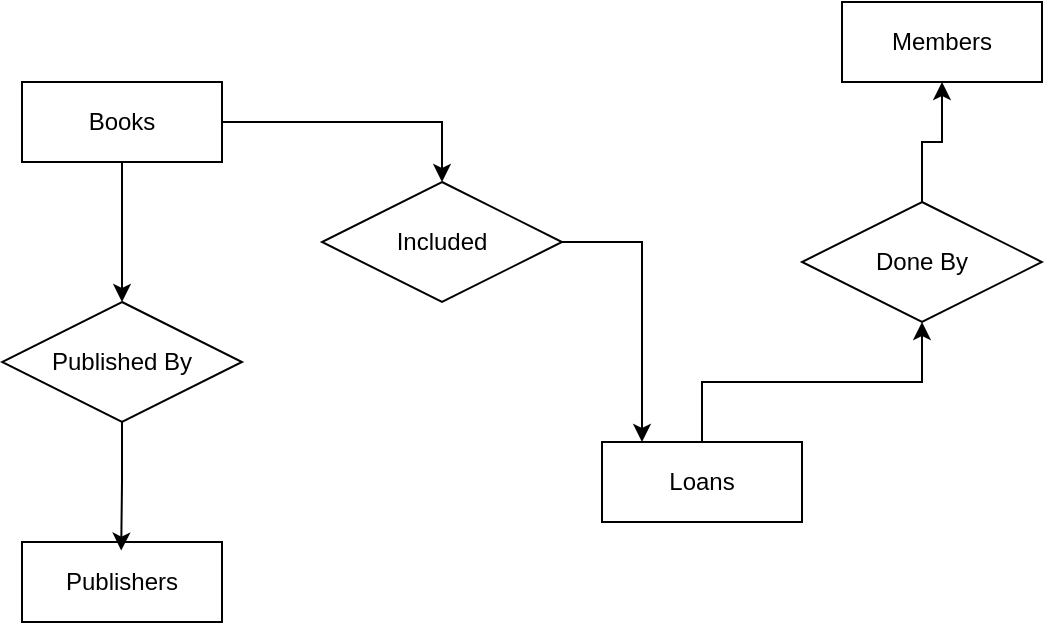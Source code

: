<mxfile version="26.0.10" pages="4">
  <diagram id="wx8mbIilktw52WoRvaKn" name="ER Diagram">
    <mxGraphModel dx="819" dy="490" grid="1" gridSize="10" guides="1" tooltips="1" connect="1" arrows="1" fold="1" page="1" pageScale="1" pageWidth="850" pageHeight="1100" math="0" shadow="0">
      <root>
        <mxCell id="0" />
        <mxCell id="1" parent="0" />
        <mxCell id="strINipqGjIRm4Yglze4-8" style="edgeStyle=orthogonalEdgeStyle;rounded=0;orthogonalLoop=1;jettySize=auto;html=1;entryX=0.5;entryY=0;entryDx=0;entryDy=0;" edge="1" parent="1" source="strINipqGjIRm4Yglze4-1" target="strINipqGjIRm4Yglze4-5">
          <mxGeometry relative="1" as="geometry" />
        </mxCell>
        <mxCell id="strINipqGjIRm4Yglze4-11" style="edgeStyle=orthogonalEdgeStyle;rounded=0;orthogonalLoop=1;jettySize=auto;html=1;" edge="1" parent="1" source="strINipqGjIRm4Yglze4-1" target="strINipqGjIRm4Yglze4-10">
          <mxGeometry relative="1" as="geometry" />
        </mxCell>
        <mxCell id="strINipqGjIRm4Yglze4-1" value="Books" style="whiteSpace=wrap;html=1;align=center;" vertex="1" parent="1">
          <mxGeometry x="200" y="270" width="100" height="40" as="geometry" />
        </mxCell>
        <mxCell id="strINipqGjIRm4Yglze4-2" value="Members" style="whiteSpace=wrap;html=1;align=center;" vertex="1" parent="1">
          <mxGeometry x="610" y="230" width="100" height="40" as="geometry" />
        </mxCell>
        <mxCell id="strINipqGjIRm4Yglze4-3" value="Publishers" style="whiteSpace=wrap;html=1;align=center;" vertex="1" parent="1">
          <mxGeometry x="200" y="500" width="100" height="40" as="geometry" />
        </mxCell>
        <mxCell id="strINipqGjIRm4Yglze4-13" style="edgeStyle=orthogonalEdgeStyle;rounded=0;orthogonalLoop=1;jettySize=auto;html=1;" edge="1" parent="1" source="strINipqGjIRm4Yglze4-4" target="strINipqGjIRm4Yglze4-14">
          <mxGeometry relative="1" as="geometry">
            <mxPoint x="580" y="380" as="targetPoint" />
          </mxGeometry>
        </mxCell>
        <mxCell id="strINipqGjIRm4Yglze4-4" value="Loans" style="whiteSpace=wrap;html=1;align=center;" vertex="1" parent="1">
          <mxGeometry x="490" y="450" width="100" height="40" as="geometry" />
        </mxCell>
        <mxCell id="strINipqGjIRm4Yglze4-5" value="Published By" style="shape=rhombus;perimeter=rhombusPerimeter;whiteSpace=wrap;html=1;align=center;" vertex="1" parent="1">
          <mxGeometry x="190" y="380" width="120" height="60" as="geometry" />
        </mxCell>
        <mxCell id="strINipqGjIRm4Yglze4-9" style="edgeStyle=orthogonalEdgeStyle;rounded=0;orthogonalLoop=1;jettySize=auto;html=1;entryX=0.496;entryY=0.107;entryDx=0;entryDy=0;entryPerimeter=0;" edge="1" parent="1" source="strINipqGjIRm4Yglze4-5" target="strINipqGjIRm4Yglze4-3">
          <mxGeometry relative="1" as="geometry" />
        </mxCell>
        <mxCell id="strINipqGjIRm4Yglze4-10" value="Included" style="shape=rhombus;perimeter=rhombusPerimeter;whiteSpace=wrap;html=1;align=center;" vertex="1" parent="1">
          <mxGeometry x="350" y="320" width="120" height="60" as="geometry" />
        </mxCell>
        <mxCell id="strINipqGjIRm4Yglze4-12" style="edgeStyle=orthogonalEdgeStyle;rounded=0;orthogonalLoop=1;jettySize=auto;html=1;entryX=0.2;entryY=0;entryDx=0;entryDy=0;entryPerimeter=0;" edge="1" parent="1" source="strINipqGjIRm4Yglze4-10" target="strINipqGjIRm4Yglze4-4">
          <mxGeometry relative="1" as="geometry" />
        </mxCell>
        <mxCell id="strINipqGjIRm4Yglze4-15" style="edgeStyle=orthogonalEdgeStyle;rounded=0;orthogonalLoop=1;jettySize=auto;html=1;entryX=0.5;entryY=1;entryDx=0;entryDy=0;" edge="1" parent="1" source="strINipqGjIRm4Yglze4-14" target="strINipqGjIRm4Yglze4-2">
          <mxGeometry relative="1" as="geometry" />
        </mxCell>
        <mxCell id="strINipqGjIRm4Yglze4-14" value="Done By" style="shape=rhombus;perimeter=rhombusPerimeter;whiteSpace=wrap;html=1;align=center;" vertex="1" parent="1">
          <mxGeometry x="590" y="330" width="120" height="60" as="geometry" />
        </mxCell>
      </root>
    </mxGraphModel>
  </diagram>
  <diagram name=" Conceptual Model (ER Diagram)" id="9a0nlkjV53hTvduY7kW5">
    <mxGraphModel dx="989" dy="592" grid="1" gridSize="10" guides="1" tooltips="1" connect="1" arrows="1" fold="1" page="1" pageScale="1" pageWidth="850" pageHeight="1100" math="0" shadow="0">
      <root>
        <mxCell id="0" />
        <mxCell id="1" parent="0" />
        <mxCell id="jWo0EbgCqu6GJUrZNysn-15" style="edgeStyle=orthogonalEdgeStyle;rounded=0;orthogonalLoop=1;jettySize=auto;html=1;entryX=0;entryY=0.5;entryDx=0;entryDy=0;" edge="1" parent="1" source="YYMveBHuBvOg0fUNhvyO-1" target="YYMveBHuBvOg0fUNhvyO-17">
          <mxGeometry relative="1" as="geometry" />
        </mxCell>
        <mxCell id="YYMveBHuBvOg0fUNhvyO-1" value="Books" style="shape=table;startSize=30;container=1;collapsible=1;childLayout=tableLayout;fixedRows=1;rowLines=0;fontStyle=1;align=center;resizeLast=1;html=1;" vertex="1" parent="1">
          <mxGeometry x="80" y="210" width="180" height="90.0" as="geometry" />
        </mxCell>
        <mxCell id="YYMveBHuBvOg0fUNhvyO-2" value="" style="shape=tableRow;horizontal=0;startSize=0;swimlaneHead=0;swimlaneBody=0;fillColor=none;collapsible=0;dropTarget=0;points=[[0,0.5],[1,0.5]];portConstraint=eastwest;top=0;left=0;right=0;bottom=1;" vertex="1" parent="YYMveBHuBvOg0fUNhvyO-1">
          <mxGeometry y="30" width="180" height="30" as="geometry" />
        </mxCell>
        <mxCell id="YYMveBHuBvOg0fUNhvyO-3" value="PK" style="shape=partialRectangle;connectable=0;fillColor=none;top=0;left=0;bottom=0;right=0;fontStyle=1;overflow=hidden;whiteSpace=wrap;html=1;" vertex="1" parent="YYMveBHuBvOg0fUNhvyO-2">
          <mxGeometry width="30" height="30" as="geometry">
            <mxRectangle width="30" height="30" as="alternateBounds" />
          </mxGeometry>
        </mxCell>
        <mxCell id="YYMveBHuBvOg0fUNhvyO-4" value="BookID" style="shape=partialRectangle;connectable=0;fillColor=none;top=0;left=0;bottom=0;right=0;align=left;spacingLeft=6;fontStyle=5;overflow=hidden;whiteSpace=wrap;html=1;" vertex="1" parent="YYMveBHuBvOg0fUNhvyO-2">
          <mxGeometry x="30" width="150" height="30" as="geometry">
            <mxRectangle width="150" height="30" as="alternateBounds" />
          </mxGeometry>
        </mxCell>
        <mxCell id="YYMveBHuBvOg0fUNhvyO-5" value="" style="shape=tableRow;horizontal=0;startSize=0;swimlaneHead=0;swimlaneBody=0;fillColor=none;collapsible=0;dropTarget=0;points=[[0,0.5],[1,0.5]];portConstraint=eastwest;top=0;left=0;right=0;bottom=0;" vertex="1" parent="YYMveBHuBvOg0fUNhvyO-1">
          <mxGeometry y="60" width="180" height="30" as="geometry" />
        </mxCell>
        <mxCell id="YYMveBHuBvOg0fUNhvyO-6" value="FK" style="shape=partialRectangle;connectable=0;fillColor=none;top=0;left=0;bottom=0;right=0;editable=1;overflow=hidden;whiteSpace=wrap;html=1;" vertex="1" parent="YYMveBHuBvOg0fUNhvyO-5">
          <mxGeometry width="30" height="30" as="geometry">
            <mxRectangle width="30" height="30" as="alternateBounds" />
          </mxGeometry>
        </mxCell>
        <mxCell id="YYMveBHuBvOg0fUNhvyO-7" value="PublisherID" style="shape=partialRectangle;connectable=0;fillColor=none;top=0;left=0;bottom=0;right=0;align=left;spacingLeft=6;overflow=hidden;whiteSpace=wrap;html=1;" vertex="1" parent="YYMveBHuBvOg0fUNhvyO-5">
          <mxGeometry x="30" width="150" height="30" as="geometry">
            <mxRectangle width="150" height="30" as="alternateBounds" />
          </mxGeometry>
        </mxCell>
        <mxCell id="YYMveBHuBvOg0fUNhvyO-16" value="Publishers" style="shape=table;startSize=30;container=1;collapsible=1;childLayout=tableLayout;fixedRows=1;rowLines=0;fontStyle=1;align=center;resizeLast=1;html=1;" vertex="1" parent="1">
          <mxGeometry x="540" y="200" width="180" height="90" as="geometry" />
        </mxCell>
        <mxCell id="YYMveBHuBvOg0fUNhvyO-17" value="" style="shape=tableRow;horizontal=0;startSize=0;swimlaneHead=0;swimlaneBody=0;fillColor=none;collapsible=0;dropTarget=0;points=[[0,0.5],[1,0.5]];portConstraint=eastwest;top=0;left=0;right=0;bottom=1;" vertex="1" parent="YYMveBHuBvOg0fUNhvyO-16">
          <mxGeometry y="30" width="180" height="30" as="geometry" />
        </mxCell>
        <mxCell id="YYMveBHuBvOg0fUNhvyO-18" value="PK" style="shape=partialRectangle;connectable=0;fillColor=none;top=0;left=0;bottom=0;right=0;fontStyle=1;overflow=hidden;whiteSpace=wrap;html=1;" vertex="1" parent="YYMveBHuBvOg0fUNhvyO-17">
          <mxGeometry width="30" height="30" as="geometry">
            <mxRectangle width="30" height="30" as="alternateBounds" />
          </mxGeometry>
        </mxCell>
        <mxCell id="YYMveBHuBvOg0fUNhvyO-19" value="PublisherID" style="shape=partialRectangle;connectable=0;fillColor=none;top=0;left=0;bottom=0;right=0;align=left;spacingLeft=6;fontStyle=5;overflow=hidden;whiteSpace=wrap;html=1;" vertex="1" parent="YYMveBHuBvOg0fUNhvyO-17">
          <mxGeometry x="30" width="150" height="30" as="geometry">
            <mxRectangle width="150" height="30" as="alternateBounds" />
          </mxGeometry>
        </mxCell>
        <mxCell id="YYMveBHuBvOg0fUNhvyO-20" value="" style="shape=tableRow;horizontal=0;startSize=0;swimlaneHead=0;swimlaneBody=0;fillColor=none;collapsible=0;dropTarget=0;points=[[0,0.5],[1,0.5]];portConstraint=eastwest;top=0;left=0;right=0;bottom=0;" vertex="1" parent="YYMveBHuBvOg0fUNhvyO-16">
          <mxGeometry y="60" width="180" height="30" as="geometry" />
        </mxCell>
        <mxCell id="YYMveBHuBvOg0fUNhvyO-21" value="" style="shape=partialRectangle;connectable=0;fillColor=none;top=0;left=0;bottom=0;right=0;editable=1;overflow=hidden;whiteSpace=wrap;html=1;" vertex="1" parent="YYMveBHuBvOg0fUNhvyO-20">
          <mxGeometry width="30" height="30" as="geometry">
            <mxRectangle width="30" height="30" as="alternateBounds" />
          </mxGeometry>
        </mxCell>
        <mxCell id="YYMveBHuBvOg0fUNhvyO-22" value="" style="shape=partialRectangle;connectable=0;fillColor=none;top=0;left=0;bottom=0;right=0;align=left;spacingLeft=6;overflow=hidden;whiteSpace=wrap;html=1;" vertex="1" parent="YYMveBHuBvOg0fUNhvyO-20">
          <mxGeometry x="30" width="150" height="30" as="geometry">
            <mxRectangle width="150" height="30" as="alternateBounds" />
          </mxGeometry>
        </mxCell>
        <mxCell id="YYMveBHuBvOg0fUNhvyO-29" value="Members" style="shape=table;startSize=30;container=1;collapsible=1;childLayout=tableLayout;fixedRows=1;rowLines=0;fontStyle=1;align=center;resizeLast=1;html=1;" vertex="1" parent="1">
          <mxGeometry x="500" y="460" width="180" height="90" as="geometry" />
        </mxCell>
        <mxCell id="YYMveBHuBvOg0fUNhvyO-30" value="" style="shape=tableRow;horizontal=0;startSize=0;swimlaneHead=0;swimlaneBody=0;fillColor=none;collapsible=0;dropTarget=0;points=[[0,0.5],[1,0.5]];portConstraint=eastwest;top=0;left=0;right=0;bottom=1;" vertex="1" parent="YYMveBHuBvOg0fUNhvyO-29">
          <mxGeometry y="30" width="180" height="30" as="geometry" />
        </mxCell>
        <mxCell id="YYMveBHuBvOg0fUNhvyO-31" value="PK" style="shape=partialRectangle;connectable=0;fillColor=none;top=0;left=0;bottom=0;right=0;fontStyle=1;overflow=hidden;whiteSpace=wrap;html=1;" vertex="1" parent="YYMveBHuBvOg0fUNhvyO-30">
          <mxGeometry width="30" height="30" as="geometry">
            <mxRectangle width="30" height="30" as="alternateBounds" />
          </mxGeometry>
        </mxCell>
        <mxCell id="YYMveBHuBvOg0fUNhvyO-32" value="MemberID" style="shape=partialRectangle;connectable=0;fillColor=none;top=0;left=0;bottom=0;right=0;align=left;spacingLeft=6;fontStyle=5;overflow=hidden;whiteSpace=wrap;html=1;" vertex="1" parent="YYMveBHuBvOg0fUNhvyO-30">
          <mxGeometry x="30" width="150" height="30" as="geometry">
            <mxRectangle width="150" height="30" as="alternateBounds" />
          </mxGeometry>
        </mxCell>
        <mxCell id="YYMveBHuBvOg0fUNhvyO-39" value="" style="shape=tableRow;horizontal=0;startSize=0;swimlaneHead=0;swimlaneBody=0;fillColor=none;collapsible=0;dropTarget=0;points=[[0,0.5],[1,0.5]];portConstraint=eastwest;top=0;left=0;right=0;bottom=0;" vertex="1" parent="YYMveBHuBvOg0fUNhvyO-29">
          <mxGeometry y="60" width="180" height="30" as="geometry" />
        </mxCell>
        <mxCell id="YYMveBHuBvOg0fUNhvyO-40" value="" style="shape=partialRectangle;connectable=0;fillColor=none;top=0;left=0;bottom=0;right=0;editable=1;overflow=hidden;whiteSpace=wrap;html=1;" vertex="1" parent="YYMveBHuBvOg0fUNhvyO-39">
          <mxGeometry width="30" height="30" as="geometry">
            <mxRectangle width="30" height="30" as="alternateBounds" />
          </mxGeometry>
        </mxCell>
        <mxCell id="YYMveBHuBvOg0fUNhvyO-41" value="" style="shape=partialRectangle;connectable=0;fillColor=none;top=0;left=0;bottom=0;right=0;align=left;spacingLeft=6;overflow=hidden;whiteSpace=wrap;html=1;" vertex="1" parent="YYMveBHuBvOg0fUNhvyO-39">
          <mxGeometry x="30" width="150" height="30" as="geometry">
            <mxRectangle width="150" height="30" as="alternateBounds" />
          </mxGeometry>
        </mxCell>
        <mxCell id="YYMveBHuBvOg0fUNhvyO-42" value="Loans" style="shape=table;startSize=30;container=1;collapsible=1;childLayout=tableLayout;fixedRows=1;rowLines=0;fontStyle=1;align=center;resizeLast=1;html=1;" vertex="1" parent="1">
          <mxGeometry x="140" y="430" width="180" height="120" as="geometry" />
        </mxCell>
        <mxCell id="YYMveBHuBvOg0fUNhvyO-43" value="" style="shape=tableRow;horizontal=0;startSize=0;swimlaneHead=0;swimlaneBody=0;fillColor=none;collapsible=0;dropTarget=0;points=[[0,0.5],[1,0.5]];portConstraint=eastwest;top=0;left=0;right=0;bottom=1;" vertex="1" parent="YYMveBHuBvOg0fUNhvyO-42">
          <mxGeometry y="30" width="180" height="30" as="geometry" />
        </mxCell>
        <mxCell id="YYMveBHuBvOg0fUNhvyO-44" value="PK" style="shape=partialRectangle;connectable=0;fillColor=none;top=0;left=0;bottom=0;right=0;fontStyle=1;overflow=hidden;whiteSpace=wrap;html=1;" vertex="1" parent="YYMveBHuBvOg0fUNhvyO-43">
          <mxGeometry width="30" height="30" as="geometry">
            <mxRectangle width="30" height="30" as="alternateBounds" />
          </mxGeometry>
        </mxCell>
        <mxCell id="YYMveBHuBvOg0fUNhvyO-45" value="LoanID" style="shape=partialRectangle;connectable=0;fillColor=none;top=0;left=0;bottom=0;right=0;align=left;spacingLeft=6;fontStyle=5;overflow=hidden;whiteSpace=wrap;html=1;" vertex="1" parent="YYMveBHuBvOg0fUNhvyO-43">
          <mxGeometry x="30" width="150" height="30" as="geometry">
            <mxRectangle width="150" height="30" as="alternateBounds" />
          </mxGeometry>
        </mxCell>
        <mxCell id="YYMveBHuBvOg0fUNhvyO-46" value="" style="shape=tableRow;horizontal=0;startSize=0;swimlaneHead=0;swimlaneBody=0;fillColor=none;collapsible=0;dropTarget=0;points=[[0,0.5],[1,0.5]];portConstraint=eastwest;top=0;left=0;right=0;bottom=0;" vertex="1" parent="YYMveBHuBvOg0fUNhvyO-42">
          <mxGeometry y="60" width="180" height="30" as="geometry" />
        </mxCell>
        <mxCell id="YYMveBHuBvOg0fUNhvyO-47" value="FK" style="shape=partialRectangle;connectable=0;fillColor=none;top=0;left=0;bottom=0;right=0;editable=1;overflow=hidden;whiteSpace=wrap;html=1;" vertex="1" parent="YYMveBHuBvOg0fUNhvyO-46">
          <mxGeometry width="30" height="30" as="geometry">
            <mxRectangle width="30" height="30" as="alternateBounds" />
          </mxGeometry>
        </mxCell>
        <mxCell id="YYMveBHuBvOg0fUNhvyO-48" value="BookID" style="shape=partialRectangle;connectable=0;fillColor=none;top=0;left=0;bottom=0;right=0;align=left;spacingLeft=6;overflow=hidden;whiteSpace=wrap;html=1;" vertex="1" parent="YYMveBHuBvOg0fUNhvyO-46">
          <mxGeometry x="30" width="150" height="30" as="geometry">
            <mxRectangle width="150" height="30" as="alternateBounds" />
          </mxGeometry>
        </mxCell>
        <mxCell id="YYMveBHuBvOg0fUNhvyO-49" value="" style="shape=tableRow;horizontal=0;startSize=0;swimlaneHead=0;swimlaneBody=0;fillColor=none;collapsible=0;dropTarget=0;points=[[0,0.5],[1,0.5]];portConstraint=eastwest;top=0;left=0;right=0;bottom=0;" vertex="1" parent="YYMveBHuBvOg0fUNhvyO-42">
          <mxGeometry y="90" width="180" height="30" as="geometry" />
        </mxCell>
        <mxCell id="YYMveBHuBvOg0fUNhvyO-50" value="FK" style="shape=partialRectangle;connectable=0;fillColor=none;top=0;left=0;bottom=0;right=0;editable=1;overflow=hidden;whiteSpace=wrap;html=1;" vertex="1" parent="YYMveBHuBvOg0fUNhvyO-49">
          <mxGeometry width="30" height="30" as="geometry">
            <mxRectangle width="30" height="30" as="alternateBounds" />
          </mxGeometry>
        </mxCell>
        <mxCell id="YYMveBHuBvOg0fUNhvyO-51" value="MemberID" style="shape=partialRectangle;connectable=0;fillColor=none;top=0;left=0;bottom=0;right=0;align=left;spacingLeft=6;overflow=hidden;whiteSpace=wrap;html=1;" vertex="1" parent="YYMveBHuBvOg0fUNhvyO-49">
          <mxGeometry x="30" width="150" height="30" as="geometry">
            <mxRectangle width="150" height="30" as="alternateBounds" />
          </mxGeometry>
        </mxCell>
        <mxCell id="jWo0EbgCqu6GJUrZNysn-16" style="edgeStyle=orthogonalEdgeStyle;rounded=0;orthogonalLoop=1;jettySize=auto;html=1;entryX=0;entryY=0.5;entryDx=0;entryDy=0;" edge="1" parent="1" source="YYMveBHuBvOg0fUNhvyO-46" target="YYMveBHuBvOg0fUNhvyO-2">
          <mxGeometry relative="1" as="geometry" />
        </mxCell>
        <mxCell id="jWo0EbgCqu6GJUrZNysn-18" style="edgeStyle=orthogonalEdgeStyle;rounded=0;orthogonalLoop=1;jettySize=auto;html=1;entryX=-0.012;entryY=0.37;entryDx=0;entryDy=0;entryPerimeter=0;" edge="1" parent="1" source="YYMveBHuBvOg0fUNhvyO-49" target="YYMveBHuBvOg0fUNhvyO-30">
          <mxGeometry relative="1" as="geometry" />
        </mxCell>
      </root>
    </mxGraphModel>
  </diagram>
  <diagram name="Logical Model" id="TBCPgDyNOhFcXep7uqxi">
    <mxGraphModel dx="1434" dy="858" grid="1" gridSize="10" guides="1" tooltips="1" connect="1" arrows="1" fold="1" page="1" pageScale="1" pageWidth="850" pageHeight="1100" math="0" shadow="0">
      <root>
        <mxCell id="jFhK-DQedhPUexOUSO9p-0" />
        <mxCell id="jFhK-DQedhPUexOUSO9p-1" parent="jFhK-DQedhPUexOUSO9p-0" />
        <mxCell id="jFhK-DQedhPUexOUSO9p-3" value="Books" style="shape=table;startSize=30;container=1;collapsible=1;childLayout=tableLayout;fixedRows=1;rowLines=0;fontStyle=1;align=center;resizeLast=1;html=1;" vertex="1" parent="jFhK-DQedhPUexOUSO9p-1">
          <mxGeometry x="200" y="130" width="220" height="240" as="geometry" />
        </mxCell>
        <mxCell id="jFhK-DQedhPUexOUSO9p-4" value="" style="shape=tableRow;horizontal=0;startSize=0;swimlaneHead=0;swimlaneBody=0;fillColor=none;collapsible=0;dropTarget=0;points=[[0,0.5],[1,0.5]];portConstraint=eastwest;top=0;left=0;right=0;bottom=1;" vertex="1" parent="jFhK-DQedhPUexOUSO9p-3">
          <mxGeometry y="30" width="220" height="30" as="geometry" />
        </mxCell>
        <mxCell id="jFhK-DQedhPUexOUSO9p-5" value="PK" style="shape=partialRectangle;connectable=0;fillColor=none;top=0;left=0;bottom=0;right=0;fontStyle=1;overflow=hidden;whiteSpace=wrap;html=1;" vertex="1" parent="jFhK-DQedhPUexOUSO9p-4">
          <mxGeometry width="30" height="30" as="geometry">
            <mxRectangle width="30" height="30" as="alternateBounds" />
          </mxGeometry>
        </mxCell>
        <mxCell id="jFhK-DQedhPUexOUSO9p-6" value="BookID (INT)" style="shape=partialRectangle;connectable=0;fillColor=none;top=0;left=0;bottom=0;right=0;align=left;spacingLeft=6;fontStyle=5;overflow=hidden;whiteSpace=wrap;html=1;" vertex="1" parent="jFhK-DQedhPUexOUSO9p-4">
          <mxGeometry x="30" width="190" height="30" as="geometry">
            <mxRectangle width="190" height="30" as="alternateBounds" />
          </mxGeometry>
        </mxCell>
        <mxCell id="jFhK-DQedhPUexOUSO9p-7" value="" style="shape=tableRow;horizontal=0;startSize=0;swimlaneHead=0;swimlaneBody=0;fillColor=none;collapsible=0;dropTarget=0;points=[[0,0.5],[1,0.5]];portConstraint=eastwest;top=0;left=0;right=0;bottom=0;" vertex="1" parent="jFhK-DQedhPUexOUSO9p-3">
          <mxGeometry y="60" width="220" height="30" as="geometry" />
        </mxCell>
        <mxCell id="jFhK-DQedhPUexOUSO9p-8" value="FK" style="shape=partialRectangle;connectable=0;fillColor=none;top=0;left=0;bottom=0;right=0;editable=1;overflow=hidden;whiteSpace=wrap;html=1;" vertex="1" parent="jFhK-DQedhPUexOUSO9p-7">
          <mxGeometry width="30" height="30" as="geometry">
            <mxRectangle width="30" height="30" as="alternateBounds" />
          </mxGeometry>
        </mxCell>
        <mxCell id="jFhK-DQedhPUexOUSO9p-9" value="PublisherID (INT)" style="shape=partialRectangle;connectable=0;fillColor=none;top=0;left=0;bottom=0;right=0;align=left;spacingLeft=6;overflow=hidden;whiteSpace=wrap;html=1;" vertex="1" parent="jFhK-DQedhPUexOUSO9p-7">
          <mxGeometry x="30" width="190" height="30" as="geometry">
            <mxRectangle width="190" height="30" as="alternateBounds" />
          </mxGeometry>
        </mxCell>
        <mxCell id="Dfs4rNXLfuxXASc9NjqP-8" style="shape=tableRow;horizontal=0;startSize=0;swimlaneHead=0;swimlaneBody=0;fillColor=none;collapsible=0;dropTarget=0;points=[[0,0.5],[1,0.5]];portConstraint=eastwest;top=0;left=0;right=0;bottom=0;" vertex="1" parent="jFhK-DQedhPUexOUSO9p-3">
          <mxGeometry y="90" width="220" height="30" as="geometry" />
        </mxCell>
        <mxCell id="Dfs4rNXLfuxXASc9NjqP-9" style="shape=partialRectangle;connectable=0;fillColor=none;top=0;left=0;bottom=0;right=0;editable=1;overflow=hidden;whiteSpace=wrap;html=1;" vertex="1" parent="Dfs4rNXLfuxXASc9NjqP-8">
          <mxGeometry width="30" height="30" as="geometry">
            <mxRectangle width="30" height="30" as="alternateBounds" />
          </mxGeometry>
        </mxCell>
        <mxCell id="Dfs4rNXLfuxXASc9NjqP-10" value="Title (VARCHAR(100))" style="shape=partialRectangle;connectable=0;fillColor=none;top=0;left=0;bottom=0;right=0;align=left;spacingLeft=6;overflow=hidden;whiteSpace=wrap;html=1;" vertex="1" parent="Dfs4rNXLfuxXASc9NjqP-8">
          <mxGeometry x="30" width="190" height="30" as="geometry">
            <mxRectangle width="190" height="30" as="alternateBounds" />
          </mxGeometry>
        </mxCell>
        <mxCell id="Dfs4rNXLfuxXASc9NjqP-11" style="shape=tableRow;horizontal=0;startSize=0;swimlaneHead=0;swimlaneBody=0;fillColor=none;collapsible=0;dropTarget=0;points=[[0,0.5],[1,0.5]];portConstraint=eastwest;top=0;left=0;right=0;bottom=0;" vertex="1" parent="jFhK-DQedhPUexOUSO9p-3">
          <mxGeometry y="120" width="220" height="30" as="geometry" />
        </mxCell>
        <mxCell id="Dfs4rNXLfuxXASc9NjqP-12" style="shape=partialRectangle;connectable=0;fillColor=none;top=0;left=0;bottom=0;right=0;editable=1;overflow=hidden;whiteSpace=wrap;html=1;" vertex="1" parent="Dfs4rNXLfuxXASc9NjqP-11">
          <mxGeometry width="30" height="30" as="geometry">
            <mxRectangle width="30" height="30" as="alternateBounds" />
          </mxGeometry>
        </mxCell>
        <mxCell id="Dfs4rNXLfuxXASc9NjqP-13" value="ISBN (VARCHAR(13), Unique)" style="shape=partialRectangle;connectable=0;fillColor=none;top=0;left=0;bottom=0;right=0;align=left;spacingLeft=6;overflow=hidden;whiteSpace=wrap;html=1;" vertex="1" parent="Dfs4rNXLfuxXASc9NjqP-11">
          <mxGeometry x="30" width="190" height="30" as="geometry">
            <mxRectangle width="190" height="30" as="alternateBounds" />
          </mxGeometry>
        </mxCell>
        <mxCell id="Dfs4rNXLfuxXASc9NjqP-14" style="shape=tableRow;horizontal=0;startSize=0;swimlaneHead=0;swimlaneBody=0;fillColor=none;collapsible=0;dropTarget=0;points=[[0,0.5],[1,0.5]];portConstraint=eastwest;top=0;left=0;right=0;bottom=0;" vertex="1" parent="jFhK-DQedhPUexOUSO9p-3">
          <mxGeometry y="150" width="220" height="30" as="geometry" />
        </mxCell>
        <mxCell id="Dfs4rNXLfuxXASc9NjqP-15" style="shape=partialRectangle;connectable=0;fillColor=none;top=0;left=0;bottom=0;right=0;editable=1;overflow=hidden;whiteSpace=wrap;html=1;" vertex="1" parent="Dfs4rNXLfuxXASc9NjqP-14">
          <mxGeometry width="30" height="30" as="geometry">
            <mxRectangle width="30" height="30" as="alternateBounds" />
          </mxGeometry>
        </mxCell>
        <mxCell id="Dfs4rNXLfuxXASc9NjqP-16" value="Author (VARCHAR (50))" style="shape=partialRectangle;connectable=0;fillColor=none;top=0;left=0;bottom=0;right=0;align=left;spacingLeft=6;overflow=hidden;whiteSpace=wrap;html=1;" vertex="1" parent="Dfs4rNXLfuxXASc9NjqP-14">
          <mxGeometry x="30" width="190" height="30" as="geometry">
            <mxRectangle width="190" height="30" as="alternateBounds" />
          </mxGeometry>
        </mxCell>
        <mxCell id="Dfs4rNXLfuxXASc9NjqP-17" style="shape=tableRow;horizontal=0;startSize=0;swimlaneHead=0;swimlaneBody=0;fillColor=none;collapsible=0;dropTarget=0;points=[[0,0.5],[1,0.5]];portConstraint=eastwest;top=0;left=0;right=0;bottom=0;" vertex="1" parent="jFhK-DQedhPUexOUSO9p-3">
          <mxGeometry y="180" width="220" height="30" as="geometry" />
        </mxCell>
        <mxCell id="Dfs4rNXLfuxXASc9NjqP-18" style="shape=partialRectangle;connectable=0;fillColor=none;top=0;left=0;bottom=0;right=0;editable=1;overflow=hidden;whiteSpace=wrap;html=1;" vertex="1" parent="Dfs4rNXLfuxXASc9NjqP-17">
          <mxGeometry width="30" height="30" as="geometry">
            <mxRectangle width="30" height="30" as="alternateBounds" />
          </mxGeometry>
        </mxCell>
        <mxCell id="Dfs4rNXLfuxXASc9NjqP-19" value="PublicationYear (YEAR)" style="shape=partialRectangle;connectable=0;fillColor=none;top=0;left=0;bottom=0;right=0;align=left;spacingLeft=6;overflow=hidden;whiteSpace=wrap;html=1;" vertex="1" parent="Dfs4rNXLfuxXASc9NjqP-17">
          <mxGeometry x="30" width="190" height="30" as="geometry">
            <mxRectangle width="190" height="30" as="alternateBounds" />
          </mxGeometry>
        </mxCell>
        <mxCell id="Dfs4rNXLfuxXASc9NjqP-20" style="shape=tableRow;horizontal=0;startSize=0;swimlaneHead=0;swimlaneBody=0;fillColor=none;collapsible=0;dropTarget=0;points=[[0,0.5],[1,0.5]];portConstraint=eastwest;top=0;left=0;right=0;bottom=0;" vertex="1" parent="jFhK-DQedhPUexOUSO9p-3">
          <mxGeometry y="210" width="220" height="30" as="geometry" />
        </mxCell>
        <mxCell id="Dfs4rNXLfuxXASc9NjqP-21" style="shape=partialRectangle;connectable=0;fillColor=none;top=0;left=0;bottom=0;right=0;editable=1;overflow=hidden;whiteSpace=wrap;html=1;" vertex="1" parent="Dfs4rNXLfuxXASc9NjqP-20">
          <mxGeometry width="30" height="30" as="geometry">
            <mxRectangle width="30" height="30" as="alternateBounds" />
          </mxGeometry>
        </mxCell>
        <mxCell id="Dfs4rNXLfuxXASc9NjqP-22" value="Genre (VARCHAR(50))" style="shape=partialRectangle;connectable=0;fillColor=none;top=0;left=0;bottom=0;right=0;align=left;spacingLeft=6;overflow=hidden;whiteSpace=wrap;html=1;" vertex="1" parent="Dfs4rNXLfuxXASc9NjqP-20">
          <mxGeometry x="30" width="190" height="30" as="geometry">
            <mxRectangle width="190" height="30" as="alternateBounds" />
          </mxGeometry>
        </mxCell>
        <mxCell id="jFhK-DQedhPUexOUSO9p-10" value="Publishers" style="shape=table;startSize=30;container=1;collapsible=1;childLayout=tableLayout;fixedRows=1;rowLines=0;fontStyle=1;align=center;resizeLast=1;html=1;" vertex="1" parent="jFhK-DQedhPUexOUSO9p-1">
          <mxGeometry x="510" y="200" width="210" height="150" as="geometry" />
        </mxCell>
        <mxCell id="jFhK-DQedhPUexOUSO9p-11" value="" style="shape=tableRow;horizontal=0;startSize=0;swimlaneHead=0;swimlaneBody=0;fillColor=none;collapsible=0;dropTarget=0;points=[[0,0.5],[1,0.5]];portConstraint=eastwest;top=0;left=0;right=0;bottom=1;" vertex="1" parent="jFhK-DQedhPUexOUSO9p-10">
          <mxGeometry y="30" width="210" height="30" as="geometry" />
        </mxCell>
        <mxCell id="jFhK-DQedhPUexOUSO9p-12" value="PK" style="shape=partialRectangle;connectable=0;fillColor=none;top=0;left=0;bottom=0;right=0;fontStyle=1;overflow=hidden;whiteSpace=wrap;html=1;" vertex="1" parent="jFhK-DQedhPUexOUSO9p-11">
          <mxGeometry width="30" height="30" as="geometry">
            <mxRectangle width="30" height="30" as="alternateBounds" />
          </mxGeometry>
        </mxCell>
        <mxCell id="jFhK-DQedhPUexOUSO9p-13" value="PublisherID (INT)" style="shape=partialRectangle;connectable=0;fillColor=none;top=0;left=0;bottom=0;right=0;align=left;spacingLeft=6;fontStyle=5;overflow=hidden;whiteSpace=wrap;html=1;" vertex="1" parent="jFhK-DQedhPUexOUSO9p-11">
          <mxGeometry x="30" width="180" height="30" as="geometry">
            <mxRectangle width="180" height="30" as="alternateBounds" />
          </mxGeometry>
        </mxCell>
        <mxCell id="jFhK-DQedhPUexOUSO9p-14" value="" style="shape=tableRow;horizontal=0;startSize=0;swimlaneHead=0;swimlaneBody=0;fillColor=none;collapsible=0;dropTarget=0;points=[[0,0.5],[1,0.5]];portConstraint=eastwest;top=0;left=0;right=0;bottom=0;" vertex="1" parent="jFhK-DQedhPUexOUSO9p-10">
          <mxGeometry y="60" width="210" height="30" as="geometry" />
        </mxCell>
        <mxCell id="jFhK-DQedhPUexOUSO9p-15" value="" style="shape=partialRectangle;connectable=0;fillColor=none;top=0;left=0;bottom=0;right=0;editable=1;overflow=hidden;whiteSpace=wrap;html=1;" vertex="1" parent="jFhK-DQedhPUexOUSO9p-14">
          <mxGeometry width="30" height="30" as="geometry">
            <mxRectangle width="30" height="30" as="alternateBounds" />
          </mxGeometry>
        </mxCell>
        <mxCell id="jFhK-DQedhPUexOUSO9p-16" value="Name (VARCHAR(50)" style="shape=partialRectangle;connectable=0;fillColor=none;top=0;left=0;bottom=0;right=0;align=left;spacingLeft=6;overflow=hidden;whiteSpace=wrap;html=1;" vertex="1" parent="jFhK-DQedhPUexOUSO9p-14">
          <mxGeometry x="30" width="180" height="30" as="geometry">
            <mxRectangle width="180" height="30" as="alternateBounds" />
          </mxGeometry>
        </mxCell>
        <mxCell id="Dfs4rNXLfuxXASc9NjqP-23" style="shape=tableRow;horizontal=0;startSize=0;swimlaneHead=0;swimlaneBody=0;fillColor=none;collapsible=0;dropTarget=0;points=[[0,0.5],[1,0.5]];portConstraint=eastwest;top=0;left=0;right=0;bottom=0;" vertex="1" parent="jFhK-DQedhPUexOUSO9p-10">
          <mxGeometry y="90" width="210" height="30" as="geometry" />
        </mxCell>
        <mxCell id="Dfs4rNXLfuxXASc9NjqP-24" style="shape=partialRectangle;connectable=0;fillColor=none;top=0;left=0;bottom=0;right=0;editable=1;overflow=hidden;whiteSpace=wrap;html=1;" vertex="1" parent="Dfs4rNXLfuxXASc9NjqP-23">
          <mxGeometry width="30" height="30" as="geometry">
            <mxRectangle width="30" height="30" as="alternateBounds" />
          </mxGeometry>
        </mxCell>
        <mxCell id="Dfs4rNXLfuxXASc9NjqP-25" value="Address (VARCHAR(100))" style="shape=partialRectangle;connectable=0;fillColor=none;top=0;left=0;bottom=0;right=0;align=left;spacingLeft=6;overflow=hidden;whiteSpace=wrap;html=1;" vertex="1" parent="Dfs4rNXLfuxXASc9NjqP-23">
          <mxGeometry x="30" width="180" height="30" as="geometry">
            <mxRectangle width="180" height="30" as="alternateBounds" />
          </mxGeometry>
        </mxCell>
        <mxCell id="Dfs4rNXLfuxXASc9NjqP-26" style="shape=tableRow;horizontal=0;startSize=0;swimlaneHead=0;swimlaneBody=0;fillColor=none;collapsible=0;dropTarget=0;points=[[0,0.5],[1,0.5]];portConstraint=eastwest;top=0;left=0;right=0;bottom=0;" vertex="1" parent="jFhK-DQedhPUexOUSO9p-10">
          <mxGeometry y="120" width="210" height="30" as="geometry" />
        </mxCell>
        <mxCell id="Dfs4rNXLfuxXASc9NjqP-27" style="shape=partialRectangle;connectable=0;fillColor=none;top=0;left=0;bottom=0;right=0;editable=1;overflow=hidden;whiteSpace=wrap;html=1;" vertex="1" parent="Dfs4rNXLfuxXASc9NjqP-26">
          <mxGeometry width="30" height="30" as="geometry">
            <mxRectangle width="30" height="30" as="alternateBounds" />
          </mxGeometry>
        </mxCell>
        <mxCell id="Dfs4rNXLfuxXASc9NjqP-28" value="ContactInfo (VARCHAR(50))" style="shape=partialRectangle;connectable=0;fillColor=none;top=0;left=0;bottom=0;right=0;align=left;spacingLeft=6;overflow=hidden;whiteSpace=wrap;html=1;" vertex="1" parent="Dfs4rNXLfuxXASc9NjqP-26">
          <mxGeometry x="30" width="180" height="30" as="geometry">
            <mxRectangle width="180" height="30" as="alternateBounds" />
          </mxGeometry>
        </mxCell>
        <mxCell id="jFhK-DQedhPUexOUSO9p-17" value="Members" style="shape=table;startSize=30;container=1;collapsible=1;childLayout=tableLayout;fixedRows=1;rowLines=0;fontStyle=1;align=center;resizeLast=1;html=1;" vertex="1" parent="jFhK-DQedhPUexOUSO9p-1">
          <mxGeometry x="760" y="370" width="220" height="190" as="geometry" />
        </mxCell>
        <mxCell id="jFhK-DQedhPUexOUSO9p-18" value="" style="shape=tableRow;horizontal=0;startSize=0;swimlaneHead=0;swimlaneBody=0;fillColor=none;collapsible=0;dropTarget=0;points=[[0,0.5],[1,0.5]];portConstraint=eastwest;top=0;left=0;right=0;bottom=1;" vertex="1" parent="jFhK-DQedhPUexOUSO9p-17">
          <mxGeometry y="30" width="220" height="30" as="geometry" />
        </mxCell>
        <mxCell id="jFhK-DQedhPUexOUSO9p-19" value="PK" style="shape=partialRectangle;connectable=0;fillColor=none;top=0;left=0;bottom=0;right=0;fontStyle=1;overflow=hidden;whiteSpace=wrap;html=1;" vertex="1" parent="jFhK-DQedhPUexOUSO9p-18">
          <mxGeometry width="30" height="30" as="geometry">
            <mxRectangle width="30" height="30" as="alternateBounds" />
          </mxGeometry>
        </mxCell>
        <mxCell id="jFhK-DQedhPUexOUSO9p-20" value="MemberID (INT)" style="shape=partialRectangle;connectable=0;fillColor=none;top=0;left=0;bottom=0;right=0;align=left;spacingLeft=6;fontStyle=5;overflow=hidden;whiteSpace=wrap;html=1;" vertex="1" parent="jFhK-DQedhPUexOUSO9p-18">
          <mxGeometry x="30" width="190" height="30" as="geometry">
            <mxRectangle width="190" height="30" as="alternateBounds" />
          </mxGeometry>
        </mxCell>
        <mxCell id="jFhK-DQedhPUexOUSO9p-21" value="" style="shape=tableRow;horizontal=0;startSize=0;swimlaneHead=0;swimlaneBody=0;fillColor=none;collapsible=0;dropTarget=0;points=[[0,0.5],[1,0.5]];portConstraint=eastwest;top=0;left=0;right=0;bottom=0;" vertex="1" parent="jFhK-DQedhPUexOUSO9p-17">
          <mxGeometry y="60" width="220" height="30" as="geometry" />
        </mxCell>
        <mxCell id="jFhK-DQedhPUexOUSO9p-22" value="" style="shape=partialRectangle;connectable=0;fillColor=none;top=0;left=0;bottom=0;right=0;editable=1;overflow=hidden;whiteSpace=wrap;html=1;" vertex="1" parent="jFhK-DQedhPUexOUSO9p-21">
          <mxGeometry width="30" height="30" as="geometry">
            <mxRectangle width="30" height="30" as="alternateBounds" />
          </mxGeometry>
        </mxCell>
        <mxCell id="jFhK-DQedhPUexOUSO9p-23" value="Name (VARCHAR(50))" style="shape=partialRectangle;connectable=0;fillColor=none;top=0;left=0;bottom=0;right=0;align=left;spacingLeft=6;overflow=hidden;whiteSpace=wrap;html=1;" vertex="1" parent="jFhK-DQedhPUexOUSO9p-21">
          <mxGeometry x="30" width="190" height="30" as="geometry">
            <mxRectangle width="190" height="30" as="alternateBounds" />
          </mxGeometry>
        </mxCell>
        <mxCell id="Dfs4rNXLfuxXASc9NjqP-29" style="shape=tableRow;horizontal=0;startSize=0;swimlaneHead=0;swimlaneBody=0;fillColor=none;collapsible=0;dropTarget=0;points=[[0,0.5],[1,0.5]];portConstraint=eastwest;top=0;left=0;right=0;bottom=0;" vertex="1" parent="jFhK-DQedhPUexOUSO9p-17">
          <mxGeometry y="90" width="220" height="40" as="geometry" />
        </mxCell>
        <mxCell id="Dfs4rNXLfuxXASc9NjqP-30" style="shape=partialRectangle;connectable=0;fillColor=none;top=0;left=0;bottom=0;right=0;editable=1;overflow=hidden;whiteSpace=wrap;html=1;" vertex="1" parent="Dfs4rNXLfuxXASc9NjqP-29">
          <mxGeometry width="30" height="40" as="geometry">
            <mxRectangle width="30" height="40" as="alternateBounds" />
          </mxGeometry>
        </mxCell>
        <mxCell id="Dfs4rNXLfuxXASc9NjqP-31" value="Address (VARCHAR(100))" style="shape=partialRectangle;connectable=0;fillColor=none;top=0;left=0;bottom=0;right=0;align=left;spacingLeft=6;overflow=hidden;whiteSpace=wrap;html=1;" vertex="1" parent="Dfs4rNXLfuxXASc9NjqP-29">
          <mxGeometry x="30" width="190" height="40" as="geometry">
            <mxRectangle width="190" height="40" as="alternateBounds" />
          </mxGeometry>
        </mxCell>
        <mxCell id="Dfs4rNXLfuxXASc9NjqP-32" style="shape=tableRow;horizontal=0;startSize=0;swimlaneHead=0;swimlaneBody=0;fillColor=none;collapsible=0;dropTarget=0;points=[[0,0.5],[1,0.5]];portConstraint=eastwest;top=0;left=0;right=0;bottom=0;" vertex="1" parent="jFhK-DQedhPUexOUSO9p-17">
          <mxGeometry y="130" width="220" height="30" as="geometry" />
        </mxCell>
        <mxCell id="Dfs4rNXLfuxXASc9NjqP-33" style="shape=partialRectangle;connectable=0;fillColor=none;top=0;left=0;bottom=0;right=0;editable=1;overflow=hidden;whiteSpace=wrap;html=1;" vertex="1" parent="Dfs4rNXLfuxXASc9NjqP-32">
          <mxGeometry width="30" height="30" as="geometry">
            <mxRectangle width="30" height="30" as="alternateBounds" />
          </mxGeometry>
        </mxCell>
        <mxCell id="Dfs4rNXLfuxXASc9NjqP-34" value="Phone (VARCHAR(15))&amp;nbsp;" style="shape=partialRectangle;connectable=0;fillColor=none;top=0;left=0;bottom=0;right=0;align=left;spacingLeft=6;overflow=hidden;whiteSpace=wrap;html=1;" vertex="1" parent="Dfs4rNXLfuxXASc9NjqP-32">
          <mxGeometry x="30" width="190" height="30" as="geometry">
            <mxRectangle width="190" height="30" as="alternateBounds" />
          </mxGeometry>
        </mxCell>
        <mxCell id="Dfs4rNXLfuxXASc9NjqP-35" style="shape=tableRow;horizontal=0;startSize=0;swimlaneHead=0;swimlaneBody=0;fillColor=none;collapsible=0;dropTarget=0;points=[[0,0.5],[1,0.5]];portConstraint=eastwest;top=0;left=0;right=0;bottom=0;" vertex="1" parent="jFhK-DQedhPUexOUSO9p-17">
          <mxGeometry y="160" width="220" height="30" as="geometry" />
        </mxCell>
        <mxCell id="Dfs4rNXLfuxXASc9NjqP-36" style="shape=partialRectangle;connectable=0;fillColor=none;top=0;left=0;bottom=0;right=0;editable=1;overflow=hidden;whiteSpace=wrap;html=1;" vertex="1" parent="Dfs4rNXLfuxXASc9NjqP-35">
          <mxGeometry width="30" height="30" as="geometry">
            <mxRectangle width="30" height="30" as="alternateBounds" />
          </mxGeometry>
        </mxCell>
        <mxCell id="Dfs4rNXLfuxXASc9NjqP-37" value="Email (VARCHAR(50), Unique)" style="shape=partialRectangle;connectable=0;fillColor=none;top=0;left=0;bottom=0;right=0;align=left;spacingLeft=6;overflow=hidden;whiteSpace=wrap;html=1;" vertex="1" parent="Dfs4rNXLfuxXASc9NjqP-35">
          <mxGeometry x="30" width="190" height="30" as="geometry">
            <mxRectangle width="190" height="30" as="alternateBounds" />
          </mxGeometry>
        </mxCell>
        <mxCell id="jFhK-DQedhPUexOUSO9p-24" value="Loans" style="shape=table;startSize=30;container=1;collapsible=1;childLayout=tableLayout;fixedRows=1;rowLines=0;fontStyle=1;align=center;resizeLast=1;html=1;" vertex="1" parent="jFhK-DQedhPUexOUSO9p-1">
          <mxGeometry x="510" y="430" width="180" height="180" as="geometry" />
        </mxCell>
        <mxCell id="jFhK-DQedhPUexOUSO9p-25" value="" style="shape=tableRow;horizontal=0;startSize=0;swimlaneHead=0;swimlaneBody=0;fillColor=none;collapsible=0;dropTarget=0;points=[[0,0.5],[1,0.5]];portConstraint=eastwest;top=0;left=0;right=0;bottom=1;" vertex="1" parent="jFhK-DQedhPUexOUSO9p-24">
          <mxGeometry y="30" width="180" height="30" as="geometry" />
        </mxCell>
        <mxCell id="jFhK-DQedhPUexOUSO9p-26" value="PK" style="shape=partialRectangle;connectable=0;fillColor=none;top=0;left=0;bottom=0;right=0;fontStyle=1;overflow=hidden;whiteSpace=wrap;html=1;" vertex="1" parent="jFhK-DQedhPUexOUSO9p-25">
          <mxGeometry width="30" height="30" as="geometry">
            <mxRectangle width="30" height="30" as="alternateBounds" />
          </mxGeometry>
        </mxCell>
        <mxCell id="jFhK-DQedhPUexOUSO9p-27" value="LoanID (INT)" style="shape=partialRectangle;connectable=0;fillColor=none;top=0;left=0;bottom=0;right=0;align=left;spacingLeft=6;fontStyle=5;overflow=hidden;whiteSpace=wrap;html=1;" vertex="1" parent="jFhK-DQedhPUexOUSO9p-25">
          <mxGeometry x="30" width="150" height="30" as="geometry">
            <mxRectangle width="150" height="30" as="alternateBounds" />
          </mxGeometry>
        </mxCell>
        <mxCell id="jFhK-DQedhPUexOUSO9p-28" value="" style="shape=tableRow;horizontal=0;startSize=0;swimlaneHead=0;swimlaneBody=0;fillColor=none;collapsible=0;dropTarget=0;points=[[0,0.5],[1,0.5]];portConstraint=eastwest;top=0;left=0;right=0;bottom=0;" vertex="1" parent="jFhK-DQedhPUexOUSO9p-24">
          <mxGeometry y="60" width="180" height="30" as="geometry" />
        </mxCell>
        <mxCell id="jFhK-DQedhPUexOUSO9p-29" value="FK" style="shape=partialRectangle;connectable=0;fillColor=none;top=0;left=0;bottom=0;right=0;editable=1;overflow=hidden;whiteSpace=wrap;html=1;" vertex="1" parent="jFhK-DQedhPUexOUSO9p-28">
          <mxGeometry width="30" height="30" as="geometry">
            <mxRectangle width="30" height="30" as="alternateBounds" />
          </mxGeometry>
        </mxCell>
        <mxCell id="jFhK-DQedhPUexOUSO9p-30" value="BookID (INT)" style="shape=partialRectangle;connectable=0;fillColor=none;top=0;left=0;bottom=0;right=0;align=left;spacingLeft=6;overflow=hidden;whiteSpace=wrap;html=1;" vertex="1" parent="jFhK-DQedhPUexOUSO9p-28">
          <mxGeometry x="30" width="150" height="30" as="geometry">
            <mxRectangle width="150" height="30" as="alternateBounds" />
          </mxGeometry>
        </mxCell>
        <mxCell id="jFhK-DQedhPUexOUSO9p-31" value="" style="shape=tableRow;horizontal=0;startSize=0;swimlaneHead=0;swimlaneBody=0;fillColor=none;collapsible=0;dropTarget=0;points=[[0,0.5],[1,0.5]];portConstraint=eastwest;top=0;left=0;right=0;bottom=0;" vertex="1" parent="jFhK-DQedhPUexOUSO9p-24">
          <mxGeometry y="90" width="180" height="30" as="geometry" />
        </mxCell>
        <mxCell id="jFhK-DQedhPUexOUSO9p-32" value="FK" style="shape=partialRectangle;connectable=0;fillColor=none;top=0;left=0;bottom=0;right=0;editable=1;overflow=hidden;whiteSpace=wrap;html=1;" vertex="1" parent="jFhK-DQedhPUexOUSO9p-31">
          <mxGeometry width="30" height="30" as="geometry">
            <mxRectangle width="30" height="30" as="alternateBounds" />
          </mxGeometry>
        </mxCell>
        <mxCell id="jFhK-DQedhPUexOUSO9p-33" value="MemberID (INT)" style="shape=partialRectangle;connectable=0;fillColor=none;top=0;left=0;bottom=0;right=0;align=left;spacingLeft=6;overflow=hidden;whiteSpace=wrap;html=1;" vertex="1" parent="jFhK-DQedhPUexOUSO9p-31">
          <mxGeometry x="30" width="150" height="30" as="geometry">
            <mxRectangle width="150" height="30" as="alternateBounds" />
          </mxGeometry>
        </mxCell>
        <mxCell id="Dfs4rNXLfuxXASc9NjqP-41" style="shape=tableRow;horizontal=0;startSize=0;swimlaneHead=0;swimlaneBody=0;fillColor=none;collapsible=0;dropTarget=0;points=[[0,0.5],[1,0.5]];portConstraint=eastwest;top=0;left=0;right=0;bottom=0;" vertex="1" parent="jFhK-DQedhPUexOUSO9p-24">
          <mxGeometry y="120" width="180" height="30" as="geometry" />
        </mxCell>
        <mxCell id="Dfs4rNXLfuxXASc9NjqP-42" style="shape=partialRectangle;connectable=0;fillColor=none;top=0;left=0;bottom=0;right=0;editable=1;overflow=hidden;whiteSpace=wrap;html=1;" vertex="1" parent="Dfs4rNXLfuxXASc9NjqP-41">
          <mxGeometry width="30" height="30" as="geometry">
            <mxRectangle width="30" height="30" as="alternateBounds" />
          </mxGeometry>
        </mxCell>
        <mxCell id="Dfs4rNXLfuxXASc9NjqP-43" value="LoanDate (DATE)" style="shape=partialRectangle;connectable=0;fillColor=none;top=0;left=0;bottom=0;right=0;align=left;spacingLeft=6;overflow=hidden;whiteSpace=wrap;html=1;" vertex="1" parent="Dfs4rNXLfuxXASc9NjqP-41">
          <mxGeometry x="30" width="150" height="30" as="geometry">
            <mxRectangle width="150" height="30" as="alternateBounds" />
          </mxGeometry>
        </mxCell>
        <mxCell id="Dfs4rNXLfuxXASc9NjqP-44" style="shape=tableRow;horizontal=0;startSize=0;swimlaneHead=0;swimlaneBody=0;fillColor=none;collapsible=0;dropTarget=0;points=[[0,0.5],[1,0.5]];portConstraint=eastwest;top=0;left=0;right=0;bottom=0;" vertex="1" parent="jFhK-DQedhPUexOUSO9p-24">
          <mxGeometry y="150" width="180" height="30" as="geometry" />
        </mxCell>
        <mxCell id="Dfs4rNXLfuxXASc9NjqP-45" style="shape=partialRectangle;connectable=0;fillColor=none;top=0;left=0;bottom=0;right=0;editable=1;overflow=hidden;whiteSpace=wrap;html=1;" vertex="1" parent="Dfs4rNXLfuxXASc9NjqP-44">
          <mxGeometry width="30" height="30" as="geometry">
            <mxRectangle width="30" height="30" as="alternateBounds" />
          </mxGeometry>
        </mxCell>
        <mxCell id="Dfs4rNXLfuxXASc9NjqP-46" value="DueDate (DATE)" style="shape=partialRectangle;connectable=0;fillColor=none;top=0;left=0;bottom=0;right=0;align=left;spacingLeft=6;overflow=hidden;whiteSpace=wrap;html=1;" vertex="1" parent="Dfs4rNXLfuxXASc9NjqP-44">
          <mxGeometry x="30" width="150" height="30" as="geometry">
            <mxRectangle width="150" height="30" as="alternateBounds" />
          </mxGeometry>
        </mxCell>
        <mxCell id="Dfs4rNXLfuxXASc9NjqP-47" value="" style="fontSize=12;html=1;endArrow=ERzeroToMany;startArrow=ERmandOne;rounded=0;exitX=0;exitY=0.5;exitDx=0;exitDy=0;entryX=1;entryY=0.5;entryDx=0;entryDy=0;edgeStyle=orthogonalEdgeStyle;" edge="1" parent="jFhK-DQedhPUexOUSO9p-1" source="jFhK-DQedhPUexOUSO9p-11" target="jFhK-DQedhPUexOUSO9p-7">
          <mxGeometry width="100" height="100" relative="1" as="geometry">
            <mxPoint x="370" y="380" as="sourcePoint" />
            <mxPoint x="470" y="280" as="targetPoint" />
          </mxGeometry>
        </mxCell>
        <mxCell id="Dfs4rNXLfuxXASc9NjqP-48" value="BooksLoanItems" style="shape=table;startSize=30;container=1;collapsible=1;childLayout=tableLayout;fixedRows=1;rowLines=0;fontStyle=1;align=center;resizeLast=1;html=1;" vertex="1" parent="jFhK-DQedhPUexOUSO9p-1">
          <mxGeometry x="240" y="460" width="180" height="120" as="geometry" />
        </mxCell>
        <mxCell id="Dfs4rNXLfuxXASc9NjqP-49" value="" style="shape=tableRow;horizontal=0;startSize=0;swimlaneHead=0;swimlaneBody=0;fillColor=none;collapsible=0;dropTarget=0;points=[[0,0.5],[1,0.5]];portConstraint=eastwest;top=0;left=0;right=0;bottom=1;" vertex="1" parent="Dfs4rNXLfuxXASc9NjqP-48">
          <mxGeometry y="30" width="180" height="30" as="geometry" />
        </mxCell>
        <mxCell id="Dfs4rNXLfuxXASc9NjqP-50" value="PK" style="shape=partialRectangle;connectable=0;fillColor=none;top=0;left=0;bottom=0;right=0;fontStyle=1;overflow=hidden;whiteSpace=wrap;html=1;" vertex="1" parent="Dfs4rNXLfuxXASc9NjqP-49">
          <mxGeometry width="30" height="30" as="geometry">
            <mxRectangle width="30" height="30" as="alternateBounds" />
          </mxGeometry>
        </mxCell>
        <mxCell id="Dfs4rNXLfuxXASc9NjqP-51" value="BookLoanItemID (INT)" style="shape=partialRectangle;connectable=0;fillColor=none;top=0;left=0;bottom=0;right=0;align=left;spacingLeft=6;fontStyle=5;overflow=hidden;whiteSpace=wrap;html=1;" vertex="1" parent="Dfs4rNXLfuxXASc9NjqP-49">
          <mxGeometry x="30" width="150" height="30" as="geometry">
            <mxRectangle width="150" height="30" as="alternateBounds" />
          </mxGeometry>
        </mxCell>
        <mxCell id="Dfs4rNXLfuxXASc9NjqP-52" value="" style="shape=tableRow;horizontal=0;startSize=0;swimlaneHead=0;swimlaneBody=0;fillColor=none;collapsible=0;dropTarget=0;points=[[0,0.5],[1,0.5]];portConstraint=eastwest;top=0;left=0;right=0;bottom=0;" vertex="1" parent="Dfs4rNXLfuxXASc9NjqP-48">
          <mxGeometry y="60" width="180" height="30" as="geometry" />
        </mxCell>
        <mxCell id="Dfs4rNXLfuxXASc9NjqP-53" value="FK" style="shape=partialRectangle;connectable=0;fillColor=none;top=0;left=0;bottom=0;right=0;editable=1;overflow=hidden;whiteSpace=wrap;html=1;" vertex="1" parent="Dfs4rNXLfuxXASc9NjqP-52">
          <mxGeometry width="30" height="30" as="geometry">
            <mxRectangle width="30" height="30" as="alternateBounds" />
          </mxGeometry>
        </mxCell>
        <mxCell id="Dfs4rNXLfuxXASc9NjqP-54" value="BookID (INT)" style="shape=partialRectangle;connectable=0;fillColor=none;top=0;left=0;bottom=0;right=0;align=left;spacingLeft=6;overflow=hidden;whiteSpace=wrap;html=1;" vertex="1" parent="Dfs4rNXLfuxXASc9NjqP-52">
          <mxGeometry x="30" width="150" height="30" as="geometry">
            <mxRectangle width="150" height="30" as="alternateBounds" />
          </mxGeometry>
        </mxCell>
        <mxCell id="Dfs4rNXLfuxXASc9NjqP-63" style="shape=tableRow;horizontal=0;startSize=0;swimlaneHead=0;swimlaneBody=0;fillColor=none;collapsible=0;dropTarget=0;points=[[0,0.5],[1,0.5]];portConstraint=eastwest;top=0;left=0;right=0;bottom=0;" vertex="1" parent="Dfs4rNXLfuxXASc9NjqP-48">
          <mxGeometry y="90" width="180" height="30" as="geometry" />
        </mxCell>
        <mxCell id="Dfs4rNXLfuxXASc9NjqP-64" value="FK" style="shape=partialRectangle;connectable=0;fillColor=none;top=0;left=0;bottom=0;right=0;editable=1;overflow=hidden;whiteSpace=wrap;html=1;" vertex="1" parent="Dfs4rNXLfuxXASc9NjqP-63">
          <mxGeometry width="30" height="30" as="geometry">
            <mxRectangle width="30" height="30" as="alternateBounds" />
          </mxGeometry>
        </mxCell>
        <mxCell id="Dfs4rNXLfuxXASc9NjqP-65" value="LoanID (INT)" style="shape=partialRectangle;connectable=0;fillColor=none;top=0;left=0;bottom=0;right=0;align=left;spacingLeft=6;overflow=hidden;whiteSpace=wrap;html=1;" vertex="1" parent="Dfs4rNXLfuxXASc9NjqP-63">
          <mxGeometry x="30" width="150" height="30" as="geometry">
            <mxRectangle width="150" height="30" as="alternateBounds" />
          </mxGeometry>
        </mxCell>
        <mxCell id="Dfs4rNXLfuxXASc9NjqP-66" value="" style="fontSize=12;html=1;endArrow=ERzeroToMany;startArrow=ERmandOne;rounded=0;exitX=0;exitY=0.5;exitDx=0;exitDy=0;entryX=-0.025;entryY=0.577;entryDx=0;entryDy=0;entryPerimeter=0;edgeStyle=orthogonalEdgeStyle;" edge="1" parent="jFhK-DQedhPUexOUSO9p-1" source="jFhK-DQedhPUexOUSO9p-4" target="Dfs4rNXLfuxXASc9NjqP-52">
          <mxGeometry width="100" height="100" relative="1" as="geometry">
            <mxPoint x="100" y="160.0" as="sourcePoint" />
            <mxPoint y="470" as="targetPoint" />
          </mxGeometry>
        </mxCell>
        <mxCell id="Dfs4rNXLfuxXASc9NjqP-68" value="" style="edgeStyle=entityRelationEdgeStyle;fontSize=12;html=1;endArrow=ERoneToMany;startArrow=ERmandOne;rounded=0;entryX=1;entryY=0.5;entryDx=0;entryDy=0;exitX=-0.021;exitY=0.416;exitDx=0;exitDy=0;exitPerimeter=0;" edge="1" parent="jFhK-DQedhPUexOUSO9p-1" source="jFhK-DQedhPUexOUSO9p-25" target="Dfs4rNXLfuxXASc9NjqP-63">
          <mxGeometry width="100" height="100" relative="1" as="geometry">
            <mxPoint x="400" y="590" as="sourcePoint" />
            <mxPoint x="500" y="350" as="targetPoint" />
          </mxGeometry>
        </mxCell>
        <mxCell id="Dfs4rNXLfuxXASc9NjqP-70" value="" style="fontSize=12;html=1;endArrow=ERzeroToMany;startArrow=ERmandOne;rounded=0;edgeStyle=orthogonalEdgeStyle;" edge="1" parent="jFhK-DQedhPUexOUSO9p-1" source="jFhK-DQedhPUexOUSO9p-18" target="jFhK-DQedhPUexOUSO9p-31">
          <mxGeometry width="100" height="100" relative="1" as="geometry">
            <mxPoint x="880" y="320" as="sourcePoint" />
            <mxPoint x="670" y="500" as="targetPoint" />
          </mxGeometry>
        </mxCell>
      </root>
    </mxGraphModel>
  </diagram>
  <diagram name="Physical Model" id="hjObUes9vrGDKrQh8H1T">
    <mxGraphModel dx="1434" dy="858" grid="1" gridSize="10" guides="1" tooltips="1" connect="1" arrows="1" fold="1" page="1" pageScale="1" pageWidth="850" pageHeight="1100" math="0" shadow="0">
      <root>
        <mxCell id="omngPssHG2VofQllO6wZ-0" />
        <mxCell id="omngPssHG2VofQllO6wZ-1" parent="omngPssHG2VofQllO6wZ-0" />
        <mxCell id="omngPssHG2VofQllO6wZ-2" value="Books" style="shape=table;startSize=30;container=1;collapsible=1;childLayout=tableLayout;fixedRows=1;rowLines=0;fontStyle=1;align=center;resizeLast=1;html=1;" vertex="1" parent="omngPssHG2VofQllO6wZ-1">
          <mxGeometry x="200" y="130" width="260" height="240" as="geometry" />
        </mxCell>
        <mxCell id="omngPssHG2VofQllO6wZ-3" value="" style="shape=tableRow;horizontal=0;startSize=0;swimlaneHead=0;swimlaneBody=0;fillColor=none;collapsible=0;dropTarget=0;points=[[0,0.5],[1,0.5]];portConstraint=eastwest;top=0;left=0;right=0;bottom=1;" vertex="1" parent="omngPssHG2VofQllO6wZ-2">
          <mxGeometry y="30" width="260" height="30" as="geometry" />
        </mxCell>
        <mxCell id="omngPssHG2VofQllO6wZ-4" value="PK" style="shape=partialRectangle;connectable=0;fillColor=none;top=0;left=0;bottom=0;right=0;fontStyle=1;overflow=hidden;whiteSpace=wrap;html=1;" vertex="1" parent="omngPssHG2VofQllO6wZ-3">
          <mxGeometry width="30" height="30" as="geometry">
            <mxRectangle width="30" height="30" as="alternateBounds" />
          </mxGeometry>
        </mxCell>
        <mxCell id="omngPssHG2VofQllO6wZ-5" value="BookID (INT, Auto Increment)" style="shape=partialRectangle;connectable=0;fillColor=none;top=0;left=0;bottom=0;right=0;align=left;spacingLeft=6;fontStyle=5;overflow=hidden;whiteSpace=wrap;html=1;" vertex="1" parent="omngPssHG2VofQllO6wZ-3">
          <mxGeometry x="30" width="230" height="30" as="geometry">
            <mxRectangle width="230" height="30" as="alternateBounds" />
          </mxGeometry>
        </mxCell>
        <mxCell id="omngPssHG2VofQllO6wZ-6" value="" style="shape=tableRow;horizontal=0;startSize=0;swimlaneHead=0;swimlaneBody=0;fillColor=none;collapsible=0;dropTarget=0;points=[[0,0.5],[1,0.5]];portConstraint=eastwest;top=0;left=0;right=0;bottom=0;" vertex="1" parent="omngPssHG2VofQllO6wZ-2">
          <mxGeometry y="60" width="260" height="30" as="geometry" />
        </mxCell>
        <mxCell id="omngPssHG2VofQllO6wZ-7" value="FK" style="shape=partialRectangle;connectable=0;fillColor=none;top=0;left=0;bottom=0;right=0;editable=1;overflow=hidden;whiteSpace=wrap;html=1;" vertex="1" parent="omngPssHG2VofQllO6wZ-6">
          <mxGeometry width="30" height="30" as="geometry">
            <mxRectangle width="30" height="30" as="alternateBounds" />
          </mxGeometry>
        </mxCell>
        <mxCell id="omngPssHG2VofQllO6wZ-8" value="PublisherID (INT)" style="shape=partialRectangle;connectable=0;fillColor=none;top=0;left=0;bottom=0;right=0;align=left;spacingLeft=6;overflow=hidden;whiteSpace=wrap;html=1;" vertex="1" parent="omngPssHG2VofQllO6wZ-6">
          <mxGeometry x="30" width="230" height="30" as="geometry">
            <mxRectangle width="230" height="30" as="alternateBounds" />
          </mxGeometry>
        </mxCell>
        <mxCell id="omngPssHG2VofQllO6wZ-9" style="shape=tableRow;horizontal=0;startSize=0;swimlaneHead=0;swimlaneBody=0;fillColor=none;collapsible=0;dropTarget=0;points=[[0,0.5],[1,0.5]];portConstraint=eastwest;top=0;left=0;right=0;bottom=0;" vertex="1" parent="omngPssHG2VofQllO6wZ-2">
          <mxGeometry y="90" width="260" height="30" as="geometry" />
        </mxCell>
        <mxCell id="omngPssHG2VofQllO6wZ-10" value="" style="shape=partialRectangle;connectable=0;fillColor=none;top=0;left=0;bottom=0;right=0;editable=1;overflow=hidden;whiteSpace=wrap;html=1;" vertex="1" parent="omngPssHG2VofQllO6wZ-9">
          <mxGeometry width="30" height="30" as="geometry">
            <mxRectangle width="30" height="30" as="alternateBounds" />
          </mxGeometry>
        </mxCell>
        <mxCell id="omngPssHG2VofQllO6wZ-11" value="*Title (VARCHAR(100), Not Null)" style="shape=partialRectangle;connectable=0;fillColor=none;top=0;left=0;bottom=0;right=0;align=left;spacingLeft=6;overflow=hidden;whiteSpace=wrap;html=1;" vertex="1" parent="omngPssHG2VofQllO6wZ-9">
          <mxGeometry x="30" width="230" height="30" as="geometry">
            <mxRectangle width="230" height="30" as="alternateBounds" />
          </mxGeometry>
        </mxCell>
        <mxCell id="omngPssHG2VofQllO6wZ-12" style="shape=tableRow;horizontal=0;startSize=0;swimlaneHead=0;swimlaneBody=0;fillColor=none;collapsible=0;dropTarget=0;points=[[0,0.5],[1,0.5]];portConstraint=eastwest;top=0;left=0;right=0;bottom=0;" vertex="1" parent="omngPssHG2VofQllO6wZ-2">
          <mxGeometry y="120" width="260" height="30" as="geometry" />
        </mxCell>
        <mxCell id="omngPssHG2VofQllO6wZ-13" value="" style="shape=partialRectangle;connectable=0;fillColor=none;top=0;left=0;bottom=0;right=0;editable=1;overflow=hidden;whiteSpace=wrap;html=1;" vertex="1" parent="omngPssHG2VofQllO6wZ-12">
          <mxGeometry width="30" height="30" as="geometry">
            <mxRectangle width="30" height="30" as="alternateBounds" />
          </mxGeometry>
        </mxCell>
        <mxCell id="omngPssHG2VofQllO6wZ-14" value="*ISBN (VARCHAR(13), Unique, Not Null)" style="shape=partialRectangle;connectable=0;fillColor=none;top=0;left=0;bottom=0;right=0;align=left;spacingLeft=6;overflow=hidden;whiteSpace=wrap;html=1;" vertex="1" parent="omngPssHG2VofQllO6wZ-12">
          <mxGeometry x="30" width="230" height="30" as="geometry">
            <mxRectangle width="230" height="30" as="alternateBounds" />
          </mxGeometry>
        </mxCell>
        <mxCell id="omngPssHG2VofQllO6wZ-15" style="shape=tableRow;horizontal=0;startSize=0;swimlaneHead=0;swimlaneBody=0;fillColor=none;collapsible=0;dropTarget=0;points=[[0,0.5],[1,0.5]];portConstraint=eastwest;top=0;left=0;right=0;bottom=0;" vertex="1" parent="omngPssHG2VofQllO6wZ-2">
          <mxGeometry y="150" width="260" height="30" as="geometry" />
        </mxCell>
        <mxCell id="omngPssHG2VofQllO6wZ-16" style="shape=partialRectangle;connectable=0;fillColor=none;top=0;left=0;bottom=0;right=0;editable=1;overflow=hidden;whiteSpace=wrap;html=1;" vertex="1" parent="omngPssHG2VofQllO6wZ-15">
          <mxGeometry width="30" height="30" as="geometry">
            <mxRectangle width="30" height="30" as="alternateBounds" />
          </mxGeometry>
        </mxCell>
        <mxCell id="omngPssHG2VofQllO6wZ-17" value="Author (VARCHAR (50), Not Null)" style="shape=partialRectangle;connectable=0;fillColor=none;top=0;left=0;bottom=0;right=0;align=left;spacingLeft=6;overflow=hidden;whiteSpace=wrap;html=1;" vertex="1" parent="omngPssHG2VofQllO6wZ-15">
          <mxGeometry x="30" width="230" height="30" as="geometry">
            <mxRectangle width="230" height="30" as="alternateBounds" />
          </mxGeometry>
        </mxCell>
        <mxCell id="omngPssHG2VofQllO6wZ-18" style="shape=tableRow;horizontal=0;startSize=0;swimlaneHead=0;swimlaneBody=0;fillColor=none;collapsible=0;dropTarget=0;points=[[0,0.5],[1,0.5]];portConstraint=eastwest;top=0;left=0;right=0;bottom=0;" vertex="1" parent="omngPssHG2VofQllO6wZ-2">
          <mxGeometry y="180" width="260" height="30" as="geometry" />
        </mxCell>
        <mxCell id="omngPssHG2VofQllO6wZ-19" style="shape=partialRectangle;connectable=0;fillColor=none;top=0;left=0;bottom=0;right=0;editable=1;overflow=hidden;whiteSpace=wrap;html=1;" vertex="1" parent="omngPssHG2VofQllO6wZ-18">
          <mxGeometry width="30" height="30" as="geometry">
            <mxRectangle width="30" height="30" as="alternateBounds" />
          </mxGeometry>
        </mxCell>
        <mxCell id="omngPssHG2VofQllO6wZ-20" value="PublicationYear (YEAR, Not Null)" style="shape=partialRectangle;connectable=0;fillColor=none;top=0;left=0;bottom=0;right=0;align=left;spacingLeft=6;overflow=hidden;whiteSpace=wrap;html=1;" vertex="1" parent="omngPssHG2VofQllO6wZ-18">
          <mxGeometry x="30" width="230" height="30" as="geometry">
            <mxRectangle width="230" height="30" as="alternateBounds" />
          </mxGeometry>
        </mxCell>
        <mxCell id="omngPssHG2VofQllO6wZ-21" style="shape=tableRow;horizontal=0;startSize=0;swimlaneHead=0;swimlaneBody=0;fillColor=none;collapsible=0;dropTarget=0;points=[[0,0.5],[1,0.5]];portConstraint=eastwest;top=0;left=0;right=0;bottom=0;" vertex="1" parent="omngPssHG2VofQllO6wZ-2">
          <mxGeometry y="210" width="260" height="30" as="geometry" />
        </mxCell>
        <mxCell id="omngPssHG2VofQllO6wZ-22" style="shape=partialRectangle;connectable=0;fillColor=none;top=0;left=0;bottom=0;right=0;editable=1;overflow=hidden;whiteSpace=wrap;html=1;" vertex="1" parent="omngPssHG2VofQllO6wZ-21">
          <mxGeometry width="30" height="30" as="geometry">
            <mxRectangle width="30" height="30" as="alternateBounds" />
          </mxGeometry>
        </mxCell>
        <mxCell id="omngPssHG2VofQllO6wZ-23" value="Genre (VARCHAR(50), Not Null)" style="shape=partialRectangle;connectable=0;fillColor=none;top=0;left=0;bottom=0;right=0;align=left;spacingLeft=6;overflow=hidden;whiteSpace=wrap;html=1;" vertex="1" parent="omngPssHG2VofQllO6wZ-21">
          <mxGeometry x="30" width="230" height="30" as="geometry">
            <mxRectangle width="230" height="30" as="alternateBounds" />
          </mxGeometry>
        </mxCell>
        <mxCell id="omngPssHG2VofQllO6wZ-24" value="Publishers" style="shape=table;startSize=30;container=1;collapsible=1;childLayout=tableLayout;fixedRows=1;rowLines=0;fontStyle=1;align=center;resizeLast=1;html=1;" vertex="1" parent="omngPssHG2VofQllO6wZ-1">
          <mxGeometry x="580" y="170" width="210" height="150" as="geometry" />
        </mxCell>
        <mxCell id="omngPssHG2VofQllO6wZ-25" value="" style="shape=tableRow;horizontal=0;startSize=0;swimlaneHead=0;swimlaneBody=0;fillColor=none;collapsible=0;dropTarget=0;points=[[0,0.5],[1,0.5]];portConstraint=eastwest;top=0;left=0;right=0;bottom=1;" vertex="1" parent="omngPssHG2VofQllO6wZ-24">
          <mxGeometry y="30" width="210" height="30" as="geometry" />
        </mxCell>
        <mxCell id="omngPssHG2VofQllO6wZ-26" value="PK" style="shape=partialRectangle;connectable=0;fillColor=none;top=0;left=0;bottom=0;right=0;fontStyle=1;overflow=hidden;whiteSpace=wrap;html=1;" vertex="1" parent="omngPssHG2VofQllO6wZ-25">
          <mxGeometry width="30" height="30" as="geometry">
            <mxRectangle width="30" height="30" as="alternateBounds" />
          </mxGeometry>
        </mxCell>
        <mxCell id="omngPssHG2VofQllO6wZ-27" value="PublisherID (INT)" style="shape=partialRectangle;connectable=0;fillColor=none;top=0;left=0;bottom=0;right=0;align=left;spacingLeft=6;fontStyle=5;overflow=hidden;whiteSpace=wrap;html=1;" vertex="1" parent="omngPssHG2VofQllO6wZ-25">
          <mxGeometry x="30" width="180" height="30" as="geometry">
            <mxRectangle width="180" height="30" as="alternateBounds" />
          </mxGeometry>
        </mxCell>
        <mxCell id="omngPssHG2VofQllO6wZ-28" value="" style="shape=tableRow;horizontal=0;startSize=0;swimlaneHead=0;swimlaneBody=0;fillColor=none;collapsible=0;dropTarget=0;points=[[0,0.5],[1,0.5]];portConstraint=eastwest;top=0;left=0;right=0;bottom=0;" vertex="1" parent="omngPssHG2VofQllO6wZ-24">
          <mxGeometry y="60" width="210" height="30" as="geometry" />
        </mxCell>
        <mxCell id="omngPssHG2VofQllO6wZ-29" value="" style="shape=partialRectangle;connectable=0;fillColor=none;top=0;left=0;bottom=0;right=0;editable=1;overflow=hidden;whiteSpace=wrap;html=1;" vertex="1" parent="omngPssHG2VofQllO6wZ-28">
          <mxGeometry width="30" height="30" as="geometry">
            <mxRectangle width="30" height="30" as="alternateBounds" />
          </mxGeometry>
        </mxCell>
        <mxCell id="omngPssHG2VofQllO6wZ-30" value="Name (VARCHAR(50)" style="shape=partialRectangle;connectable=0;fillColor=none;top=0;left=0;bottom=0;right=0;align=left;spacingLeft=6;overflow=hidden;whiteSpace=wrap;html=1;" vertex="1" parent="omngPssHG2VofQllO6wZ-28">
          <mxGeometry x="30" width="180" height="30" as="geometry">
            <mxRectangle width="180" height="30" as="alternateBounds" />
          </mxGeometry>
        </mxCell>
        <mxCell id="omngPssHG2VofQllO6wZ-31" style="shape=tableRow;horizontal=0;startSize=0;swimlaneHead=0;swimlaneBody=0;fillColor=none;collapsible=0;dropTarget=0;points=[[0,0.5],[1,0.5]];portConstraint=eastwest;top=0;left=0;right=0;bottom=0;" vertex="1" parent="omngPssHG2VofQllO6wZ-24">
          <mxGeometry y="90" width="210" height="30" as="geometry" />
        </mxCell>
        <mxCell id="omngPssHG2VofQllO6wZ-32" style="shape=partialRectangle;connectable=0;fillColor=none;top=0;left=0;bottom=0;right=0;editable=1;overflow=hidden;whiteSpace=wrap;html=1;" vertex="1" parent="omngPssHG2VofQllO6wZ-31">
          <mxGeometry width="30" height="30" as="geometry">
            <mxRectangle width="30" height="30" as="alternateBounds" />
          </mxGeometry>
        </mxCell>
        <mxCell id="omngPssHG2VofQllO6wZ-33" value="Address (VARCHAR(100))" style="shape=partialRectangle;connectable=0;fillColor=none;top=0;left=0;bottom=0;right=0;align=left;spacingLeft=6;overflow=hidden;whiteSpace=wrap;html=1;" vertex="1" parent="omngPssHG2VofQllO6wZ-31">
          <mxGeometry x="30" width="180" height="30" as="geometry">
            <mxRectangle width="180" height="30" as="alternateBounds" />
          </mxGeometry>
        </mxCell>
        <mxCell id="omngPssHG2VofQllO6wZ-34" style="shape=tableRow;horizontal=0;startSize=0;swimlaneHead=0;swimlaneBody=0;fillColor=none;collapsible=0;dropTarget=0;points=[[0,0.5],[1,0.5]];portConstraint=eastwest;top=0;left=0;right=0;bottom=0;" vertex="1" parent="omngPssHG2VofQllO6wZ-24">
          <mxGeometry y="120" width="210" height="30" as="geometry" />
        </mxCell>
        <mxCell id="omngPssHG2VofQllO6wZ-35" style="shape=partialRectangle;connectable=0;fillColor=none;top=0;left=0;bottom=0;right=0;editable=1;overflow=hidden;whiteSpace=wrap;html=1;" vertex="1" parent="omngPssHG2VofQllO6wZ-34">
          <mxGeometry width="30" height="30" as="geometry">
            <mxRectangle width="30" height="30" as="alternateBounds" />
          </mxGeometry>
        </mxCell>
        <mxCell id="omngPssHG2VofQllO6wZ-36" value="ContactInfo (VARCHAR(50))" style="shape=partialRectangle;connectable=0;fillColor=none;top=0;left=0;bottom=0;right=0;align=left;spacingLeft=6;overflow=hidden;whiteSpace=wrap;html=1;" vertex="1" parent="omngPssHG2VofQllO6wZ-34">
          <mxGeometry x="30" width="180" height="30" as="geometry">
            <mxRectangle width="180" height="30" as="alternateBounds" />
          </mxGeometry>
        </mxCell>
        <mxCell id="omngPssHG2VofQllO6wZ-37" value="Members" style="shape=table;startSize=30;container=1;collapsible=1;childLayout=tableLayout;fixedRows=1;rowLines=0;fontStyle=1;align=center;resizeLast=1;html=1;" vertex="1" parent="omngPssHG2VofQllO6wZ-1">
          <mxGeometry x="800" y="380" width="270" height="190" as="geometry" />
        </mxCell>
        <mxCell id="omngPssHG2VofQllO6wZ-38" value="" style="shape=tableRow;horizontal=0;startSize=0;swimlaneHead=0;swimlaneBody=0;fillColor=none;collapsible=0;dropTarget=0;points=[[0,0.5],[1,0.5]];portConstraint=eastwest;top=0;left=0;right=0;bottom=1;" vertex="1" parent="omngPssHG2VofQllO6wZ-37">
          <mxGeometry y="30" width="270" height="30" as="geometry" />
        </mxCell>
        <mxCell id="omngPssHG2VofQllO6wZ-39" value="PK" style="shape=partialRectangle;connectable=0;fillColor=none;top=0;left=0;bottom=0;right=0;fontStyle=1;overflow=hidden;whiteSpace=wrap;html=1;" vertex="1" parent="omngPssHG2VofQllO6wZ-38">
          <mxGeometry width="30" height="30" as="geometry">
            <mxRectangle width="30" height="30" as="alternateBounds" />
          </mxGeometry>
        </mxCell>
        <mxCell id="omngPssHG2VofQllO6wZ-40" value="MemberID (INT, Auto Increment)" style="shape=partialRectangle;connectable=0;fillColor=none;top=0;left=0;bottom=0;right=0;align=left;spacingLeft=6;fontStyle=5;overflow=hidden;whiteSpace=wrap;html=1;" vertex="1" parent="omngPssHG2VofQllO6wZ-38">
          <mxGeometry x="30" width="240" height="30" as="geometry">
            <mxRectangle width="240" height="30" as="alternateBounds" />
          </mxGeometry>
        </mxCell>
        <mxCell id="omngPssHG2VofQllO6wZ-41" value="" style="shape=tableRow;horizontal=0;startSize=0;swimlaneHead=0;swimlaneBody=0;fillColor=none;collapsible=0;dropTarget=0;points=[[0,0.5],[1,0.5]];portConstraint=eastwest;top=0;left=0;right=0;bottom=0;" vertex="1" parent="omngPssHG2VofQllO6wZ-37">
          <mxGeometry y="60" width="270" height="30" as="geometry" />
        </mxCell>
        <mxCell id="omngPssHG2VofQllO6wZ-42" value="" style="shape=partialRectangle;connectable=0;fillColor=none;top=0;left=0;bottom=0;right=0;editable=1;overflow=hidden;whiteSpace=wrap;html=1;" vertex="1" parent="omngPssHG2VofQllO6wZ-41">
          <mxGeometry width="30" height="30" as="geometry">
            <mxRectangle width="30" height="30" as="alternateBounds" />
          </mxGeometry>
        </mxCell>
        <mxCell id="omngPssHG2VofQllO6wZ-43" value="Name (VARCHAR(50), Not Null)" style="shape=partialRectangle;connectable=0;fillColor=none;top=0;left=0;bottom=0;right=0;align=left;spacingLeft=6;overflow=hidden;whiteSpace=wrap;html=1;" vertex="1" parent="omngPssHG2VofQllO6wZ-41">
          <mxGeometry x="30" width="240" height="30" as="geometry">
            <mxRectangle width="240" height="30" as="alternateBounds" />
          </mxGeometry>
        </mxCell>
        <mxCell id="omngPssHG2VofQllO6wZ-44" style="shape=tableRow;horizontal=0;startSize=0;swimlaneHead=0;swimlaneBody=0;fillColor=none;collapsible=0;dropTarget=0;points=[[0,0.5],[1,0.5]];portConstraint=eastwest;top=0;left=0;right=0;bottom=0;" vertex="1" parent="omngPssHG2VofQllO6wZ-37">
          <mxGeometry y="90" width="270" height="40" as="geometry" />
        </mxCell>
        <mxCell id="omngPssHG2VofQllO6wZ-45" style="shape=partialRectangle;connectable=0;fillColor=none;top=0;left=0;bottom=0;right=0;editable=1;overflow=hidden;whiteSpace=wrap;html=1;" vertex="1" parent="omngPssHG2VofQllO6wZ-44">
          <mxGeometry width="30" height="40" as="geometry">
            <mxRectangle width="30" height="40" as="alternateBounds" />
          </mxGeometry>
        </mxCell>
        <mxCell id="omngPssHG2VofQllO6wZ-46" value="Address (VARCHAR(100), Not Null)" style="shape=partialRectangle;connectable=0;fillColor=none;top=0;left=0;bottom=0;right=0;align=left;spacingLeft=6;overflow=hidden;whiteSpace=wrap;html=1;" vertex="1" parent="omngPssHG2VofQllO6wZ-44">
          <mxGeometry x="30" width="240" height="40" as="geometry">
            <mxRectangle width="240" height="40" as="alternateBounds" />
          </mxGeometry>
        </mxCell>
        <mxCell id="omngPssHG2VofQllO6wZ-47" style="shape=tableRow;horizontal=0;startSize=0;swimlaneHead=0;swimlaneBody=0;fillColor=none;collapsible=0;dropTarget=0;points=[[0,0.5],[1,0.5]];portConstraint=eastwest;top=0;left=0;right=0;bottom=0;" vertex="1" parent="omngPssHG2VofQllO6wZ-37">
          <mxGeometry y="130" width="270" height="30" as="geometry" />
        </mxCell>
        <mxCell id="omngPssHG2VofQllO6wZ-48" style="shape=partialRectangle;connectable=0;fillColor=none;top=0;left=0;bottom=0;right=0;editable=1;overflow=hidden;whiteSpace=wrap;html=1;" vertex="1" parent="omngPssHG2VofQllO6wZ-47">
          <mxGeometry width="30" height="30" as="geometry">
            <mxRectangle width="30" height="30" as="alternateBounds" />
          </mxGeometry>
        </mxCell>
        <mxCell id="omngPssHG2VofQllO6wZ-49" value="Phone (VARCHAR(15), Not Null)&amp;nbsp;" style="shape=partialRectangle;connectable=0;fillColor=none;top=0;left=0;bottom=0;right=0;align=left;spacingLeft=6;overflow=hidden;whiteSpace=wrap;html=1;" vertex="1" parent="omngPssHG2VofQllO6wZ-47">
          <mxGeometry x="30" width="240" height="30" as="geometry">
            <mxRectangle width="240" height="30" as="alternateBounds" />
          </mxGeometry>
        </mxCell>
        <mxCell id="omngPssHG2VofQllO6wZ-50" style="shape=tableRow;horizontal=0;startSize=0;swimlaneHead=0;swimlaneBody=0;fillColor=none;collapsible=0;dropTarget=0;points=[[0,0.5],[1,0.5]];portConstraint=eastwest;top=0;left=0;right=0;bottom=0;" vertex="1" parent="omngPssHG2VofQllO6wZ-37">
          <mxGeometry y="160" width="270" height="30" as="geometry" />
        </mxCell>
        <mxCell id="omngPssHG2VofQllO6wZ-51" value="" style="shape=partialRectangle;connectable=0;fillColor=none;top=0;left=0;bottom=0;right=0;editable=1;overflow=hidden;whiteSpace=wrap;html=1;" vertex="1" parent="omngPssHG2VofQllO6wZ-50">
          <mxGeometry width="30" height="30" as="geometry">
            <mxRectangle width="30" height="30" as="alternateBounds" />
          </mxGeometry>
        </mxCell>
        <mxCell id="omngPssHG2VofQllO6wZ-52" value="*Email (VARCHAR(50), Unique, Not Null)" style="shape=partialRectangle;connectable=0;fillColor=none;top=0;left=0;bottom=0;right=0;align=left;spacingLeft=6;overflow=hidden;whiteSpace=wrap;html=1;" vertex="1" parent="omngPssHG2VofQllO6wZ-50">
          <mxGeometry x="30" width="240" height="30" as="geometry">
            <mxRectangle width="240" height="30" as="alternateBounds" />
          </mxGeometry>
        </mxCell>
        <mxCell id="omngPssHG2VofQllO6wZ-53" value="Loans" style="shape=table;startSize=30;container=1;collapsible=1;childLayout=tableLayout;fixedRows=1;rowLines=0;fontStyle=1;align=center;resizeLast=1;html=1;" vertex="1" parent="omngPssHG2VofQllO6wZ-1">
          <mxGeometry x="510" y="430" width="220" height="180" as="geometry" />
        </mxCell>
        <mxCell id="omngPssHG2VofQllO6wZ-54" value="" style="shape=tableRow;horizontal=0;startSize=0;swimlaneHead=0;swimlaneBody=0;fillColor=none;collapsible=0;dropTarget=0;points=[[0,0.5],[1,0.5]];portConstraint=eastwest;top=0;left=0;right=0;bottom=1;" vertex="1" parent="omngPssHG2VofQllO6wZ-53">
          <mxGeometry y="30" width="220" height="30" as="geometry" />
        </mxCell>
        <mxCell id="omngPssHG2VofQllO6wZ-55" value="PK" style="shape=partialRectangle;connectable=0;fillColor=none;top=0;left=0;bottom=0;right=0;fontStyle=1;overflow=hidden;whiteSpace=wrap;html=1;" vertex="1" parent="omngPssHG2VofQllO6wZ-54">
          <mxGeometry width="30" height="30" as="geometry">
            <mxRectangle width="30" height="30" as="alternateBounds" />
          </mxGeometry>
        </mxCell>
        <mxCell id="omngPssHG2VofQllO6wZ-56" value="LoanID (INT, Auto Increment)" style="shape=partialRectangle;connectable=0;fillColor=none;top=0;left=0;bottom=0;right=0;align=left;spacingLeft=6;fontStyle=5;overflow=hidden;whiteSpace=wrap;html=1;" vertex="1" parent="omngPssHG2VofQllO6wZ-54">
          <mxGeometry x="30" width="190" height="30" as="geometry">
            <mxRectangle width="190" height="30" as="alternateBounds" />
          </mxGeometry>
        </mxCell>
        <mxCell id="omngPssHG2VofQllO6wZ-57" value="" style="shape=tableRow;horizontal=0;startSize=0;swimlaneHead=0;swimlaneBody=0;fillColor=none;collapsible=0;dropTarget=0;points=[[0,0.5],[1,0.5]];portConstraint=eastwest;top=0;left=0;right=0;bottom=0;" vertex="1" parent="omngPssHG2VofQllO6wZ-53">
          <mxGeometry y="60" width="220" height="30" as="geometry" />
        </mxCell>
        <mxCell id="omngPssHG2VofQllO6wZ-58" value="FK" style="shape=partialRectangle;connectable=0;fillColor=none;top=0;left=0;bottom=0;right=0;editable=1;overflow=hidden;whiteSpace=wrap;html=1;" vertex="1" parent="omngPssHG2VofQllO6wZ-57">
          <mxGeometry width="30" height="30" as="geometry">
            <mxRectangle width="30" height="30" as="alternateBounds" />
          </mxGeometry>
        </mxCell>
        <mxCell id="omngPssHG2VofQllO6wZ-59" value="*BookID (INT, Not Null)" style="shape=partialRectangle;connectable=0;fillColor=none;top=0;left=0;bottom=0;right=0;align=left;spacingLeft=6;overflow=hidden;whiteSpace=wrap;html=1;" vertex="1" parent="omngPssHG2VofQllO6wZ-57">
          <mxGeometry x="30" width="190" height="30" as="geometry">
            <mxRectangle width="190" height="30" as="alternateBounds" />
          </mxGeometry>
        </mxCell>
        <mxCell id="omngPssHG2VofQllO6wZ-60" value="" style="shape=tableRow;horizontal=0;startSize=0;swimlaneHead=0;swimlaneBody=0;fillColor=none;collapsible=0;dropTarget=0;points=[[0,0.5],[1,0.5]];portConstraint=eastwest;top=0;left=0;right=0;bottom=0;" vertex="1" parent="omngPssHG2VofQllO6wZ-53">
          <mxGeometry y="90" width="220" height="30" as="geometry" />
        </mxCell>
        <mxCell id="omngPssHG2VofQllO6wZ-61" value="FK" style="shape=partialRectangle;connectable=0;fillColor=none;top=0;left=0;bottom=0;right=0;editable=1;overflow=hidden;whiteSpace=wrap;html=1;" vertex="1" parent="omngPssHG2VofQllO6wZ-60">
          <mxGeometry width="30" height="30" as="geometry">
            <mxRectangle width="30" height="30" as="alternateBounds" />
          </mxGeometry>
        </mxCell>
        <mxCell id="omngPssHG2VofQllO6wZ-62" value="*MemberID (INT, Not Null)" style="shape=partialRectangle;connectable=0;fillColor=none;top=0;left=0;bottom=0;right=0;align=left;spacingLeft=6;overflow=hidden;whiteSpace=wrap;html=1;" vertex="1" parent="omngPssHG2VofQllO6wZ-60">
          <mxGeometry x="30" width="190" height="30" as="geometry">
            <mxRectangle width="190" height="30" as="alternateBounds" />
          </mxGeometry>
        </mxCell>
        <mxCell id="omngPssHG2VofQllO6wZ-63" style="shape=tableRow;horizontal=0;startSize=0;swimlaneHead=0;swimlaneBody=0;fillColor=none;collapsible=0;dropTarget=0;points=[[0,0.5],[1,0.5]];portConstraint=eastwest;top=0;left=0;right=0;bottom=0;" vertex="1" parent="omngPssHG2VofQllO6wZ-53">
          <mxGeometry y="120" width="220" height="30" as="geometry" />
        </mxCell>
        <mxCell id="omngPssHG2VofQllO6wZ-64" style="shape=partialRectangle;connectable=0;fillColor=none;top=0;left=0;bottom=0;right=0;editable=1;overflow=hidden;whiteSpace=wrap;html=1;" vertex="1" parent="omngPssHG2VofQllO6wZ-63">
          <mxGeometry width="30" height="30" as="geometry">
            <mxRectangle width="30" height="30" as="alternateBounds" />
          </mxGeometry>
        </mxCell>
        <mxCell id="omngPssHG2VofQllO6wZ-65" value="LoanDate (DATE, Not Null)" style="shape=partialRectangle;connectable=0;fillColor=none;top=0;left=0;bottom=0;right=0;align=left;spacingLeft=6;overflow=hidden;whiteSpace=wrap;html=1;" vertex="1" parent="omngPssHG2VofQllO6wZ-63">
          <mxGeometry x="30" width="190" height="30" as="geometry">
            <mxRectangle width="190" height="30" as="alternateBounds" />
          </mxGeometry>
        </mxCell>
        <mxCell id="omngPssHG2VofQllO6wZ-66" style="shape=tableRow;horizontal=0;startSize=0;swimlaneHead=0;swimlaneBody=0;fillColor=none;collapsible=0;dropTarget=0;points=[[0,0.5],[1,0.5]];portConstraint=eastwest;top=0;left=0;right=0;bottom=0;" vertex="1" parent="omngPssHG2VofQllO6wZ-53">
          <mxGeometry y="150" width="220" height="30" as="geometry" />
        </mxCell>
        <mxCell id="omngPssHG2VofQllO6wZ-67" style="shape=partialRectangle;connectable=0;fillColor=none;top=0;left=0;bottom=0;right=0;editable=1;overflow=hidden;whiteSpace=wrap;html=1;" vertex="1" parent="omngPssHG2VofQllO6wZ-66">
          <mxGeometry width="30" height="30" as="geometry">
            <mxRectangle width="30" height="30" as="alternateBounds" />
          </mxGeometry>
        </mxCell>
        <mxCell id="omngPssHG2VofQllO6wZ-68" value="DueDate (DATE, Not Null)" style="shape=partialRectangle;connectable=0;fillColor=none;top=0;left=0;bottom=0;right=0;align=left;spacingLeft=6;overflow=hidden;whiteSpace=wrap;html=1;" vertex="1" parent="omngPssHG2VofQllO6wZ-66">
          <mxGeometry x="30" width="190" height="30" as="geometry">
            <mxRectangle width="190" height="30" as="alternateBounds" />
          </mxGeometry>
        </mxCell>
        <mxCell id="omngPssHG2VofQllO6wZ-69" value="" style="fontSize=12;html=1;endArrow=ERzeroToMany;startArrow=ERmandOne;rounded=0;exitX=0;exitY=0.5;exitDx=0;exitDy=0;entryX=1;entryY=0.5;entryDx=0;entryDy=0;edgeStyle=orthogonalEdgeStyle;" edge="1" parent="omngPssHG2VofQllO6wZ-1" source="omngPssHG2VofQllO6wZ-25" target="omngPssHG2VofQllO6wZ-6">
          <mxGeometry width="100" height="100" relative="1" as="geometry">
            <mxPoint x="370" y="380" as="sourcePoint" />
            <mxPoint x="470" y="280" as="targetPoint" />
          </mxGeometry>
        </mxCell>
        <mxCell id="omngPssHG2VofQllO6wZ-70" value="BooksLoanItems" style="shape=table;startSize=30;container=1;collapsible=1;childLayout=tableLayout;fixedRows=1;rowLines=0;fontStyle=1;align=center;resizeLast=1;html=1;" vertex="1" parent="omngPssHG2VofQllO6wZ-1">
          <mxGeometry x="180" y="510" width="260" height="120" as="geometry" />
        </mxCell>
        <mxCell id="omngPssHG2VofQllO6wZ-71" value="" style="shape=tableRow;horizontal=0;startSize=0;swimlaneHead=0;swimlaneBody=0;fillColor=none;collapsible=0;dropTarget=0;points=[[0,0.5],[1,0.5]];portConstraint=eastwest;top=0;left=0;right=0;bottom=1;" vertex="1" parent="omngPssHG2VofQllO6wZ-70">
          <mxGeometry y="30" width="260" height="30" as="geometry" />
        </mxCell>
        <mxCell id="omngPssHG2VofQllO6wZ-72" value="PK" style="shape=partialRectangle;connectable=0;fillColor=none;top=0;left=0;bottom=0;right=0;fontStyle=1;overflow=hidden;whiteSpace=wrap;html=1;" vertex="1" parent="omngPssHG2VofQllO6wZ-71">
          <mxGeometry width="30" height="30" as="geometry">
            <mxRectangle width="30" height="30" as="alternateBounds" />
          </mxGeometry>
        </mxCell>
        <mxCell id="omngPssHG2VofQllO6wZ-73" value="BookLoanItemID (INT, Auto Increment)" style="shape=partialRectangle;connectable=0;fillColor=none;top=0;left=0;bottom=0;right=0;align=left;spacingLeft=6;fontStyle=5;overflow=hidden;whiteSpace=wrap;html=1;" vertex="1" parent="omngPssHG2VofQllO6wZ-71">
          <mxGeometry x="30" width="230" height="30" as="geometry">
            <mxRectangle width="230" height="30" as="alternateBounds" />
          </mxGeometry>
        </mxCell>
        <mxCell id="omngPssHG2VofQllO6wZ-74" value="" style="shape=tableRow;horizontal=0;startSize=0;swimlaneHead=0;swimlaneBody=0;fillColor=none;collapsible=0;dropTarget=0;points=[[0,0.5],[1,0.5]];portConstraint=eastwest;top=0;left=0;right=0;bottom=0;" vertex="1" parent="omngPssHG2VofQllO6wZ-70">
          <mxGeometry y="60" width="260" height="30" as="geometry" />
        </mxCell>
        <mxCell id="omngPssHG2VofQllO6wZ-75" value="FK" style="shape=partialRectangle;connectable=0;fillColor=none;top=0;left=0;bottom=0;right=0;editable=1;overflow=hidden;whiteSpace=wrap;html=1;" vertex="1" parent="omngPssHG2VofQllO6wZ-74">
          <mxGeometry width="30" height="30" as="geometry">
            <mxRectangle width="30" height="30" as="alternateBounds" />
          </mxGeometry>
        </mxCell>
        <mxCell id="omngPssHG2VofQllO6wZ-76" value="BookID (INT, Not Null)" style="shape=partialRectangle;connectable=0;fillColor=none;top=0;left=0;bottom=0;right=0;align=left;spacingLeft=6;overflow=hidden;whiteSpace=wrap;html=1;" vertex="1" parent="omngPssHG2VofQllO6wZ-74">
          <mxGeometry x="30" width="230" height="30" as="geometry">
            <mxRectangle width="230" height="30" as="alternateBounds" />
          </mxGeometry>
        </mxCell>
        <mxCell id="omngPssHG2VofQllO6wZ-77" style="shape=tableRow;horizontal=0;startSize=0;swimlaneHead=0;swimlaneBody=0;fillColor=none;collapsible=0;dropTarget=0;points=[[0,0.5],[1,0.5]];portConstraint=eastwest;top=0;left=0;right=0;bottom=0;" vertex="1" parent="omngPssHG2VofQllO6wZ-70">
          <mxGeometry y="90" width="260" height="30" as="geometry" />
        </mxCell>
        <mxCell id="omngPssHG2VofQllO6wZ-78" value="FK" style="shape=partialRectangle;connectable=0;fillColor=none;top=0;left=0;bottom=0;right=0;editable=1;overflow=hidden;whiteSpace=wrap;html=1;" vertex="1" parent="omngPssHG2VofQllO6wZ-77">
          <mxGeometry width="30" height="30" as="geometry">
            <mxRectangle width="30" height="30" as="alternateBounds" />
          </mxGeometry>
        </mxCell>
        <mxCell id="omngPssHG2VofQllO6wZ-79" value="LoanID (INT, Not Null)" style="shape=partialRectangle;connectable=0;fillColor=none;top=0;left=0;bottom=0;right=0;align=left;spacingLeft=6;overflow=hidden;whiteSpace=wrap;html=1;" vertex="1" parent="omngPssHG2VofQllO6wZ-77">
          <mxGeometry x="30" width="230" height="30" as="geometry">
            <mxRectangle width="230" height="30" as="alternateBounds" />
          </mxGeometry>
        </mxCell>
        <mxCell id="omngPssHG2VofQllO6wZ-80" value="" style="fontSize=12;html=1;endArrow=ERzeroToMany;startArrow=ERmandOne;rounded=0;exitX=0;exitY=0.5;exitDx=0;exitDy=0;entryX=-0.025;entryY=0.577;entryDx=0;entryDy=0;entryPerimeter=0;edgeStyle=orthogonalEdgeStyle;" edge="1" parent="omngPssHG2VofQllO6wZ-1" source="omngPssHG2VofQllO6wZ-3" target="omngPssHG2VofQllO6wZ-74">
          <mxGeometry width="100" height="100" relative="1" as="geometry">
            <mxPoint x="100" y="160.0" as="sourcePoint" />
            <mxPoint y="470" as="targetPoint" />
            <Array as="points">
              <mxPoint x="190" y="175" />
              <mxPoint x="190" y="380" />
              <mxPoint x="140" y="380" />
              <mxPoint x="140" y="587" />
            </Array>
          </mxGeometry>
        </mxCell>
        <mxCell id="omngPssHG2VofQllO6wZ-81" value="" style="edgeStyle=entityRelationEdgeStyle;fontSize=12;html=1;endArrow=ERoneToMany;startArrow=ERmandOne;rounded=0;entryX=1;entryY=0.5;entryDx=0;entryDy=0;exitX=-0.021;exitY=0.416;exitDx=0;exitDy=0;exitPerimeter=0;" edge="1" parent="omngPssHG2VofQllO6wZ-1" source="omngPssHG2VofQllO6wZ-54" target="omngPssHG2VofQllO6wZ-77">
          <mxGeometry width="100" height="100" relative="1" as="geometry">
            <mxPoint x="400" y="590" as="sourcePoint" />
            <mxPoint x="500" y="350" as="targetPoint" />
          </mxGeometry>
        </mxCell>
        <mxCell id="omngPssHG2VofQllO6wZ-82" value="" style="fontSize=12;html=1;endArrow=ERzeroToMany;startArrow=ERmandOne;rounded=0;edgeStyle=orthogonalEdgeStyle;" edge="1" parent="omngPssHG2VofQllO6wZ-1" source="omngPssHG2VofQllO6wZ-38" target="omngPssHG2VofQllO6wZ-60">
          <mxGeometry width="100" height="100" relative="1" as="geometry">
            <mxPoint x="880" y="320" as="sourcePoint" />
            <mxPoint x="670" y="500" as="targetPoint" />
          </mxGeometry>
        </mxCell>
        <mxCell id="YgQRmdCB9NxgBdeIdHmA-0" value="&lt;font style=&quot;font-size: 19px;&quot;&gt;DBMS: MySQL&lt;/font&gt;" style="text;html=1;align=left;verticalAlign=middle;resizable=0;points=[];autosize=1;strokeColor=none;fillColor=none;" vertex="1" parent="omngPssHG2VofQllO6wZ-1">
          <mxGeometry x="110" y="50" width="150" height="40" as="geometry" />
        </mxCell>
      </root>
    </mxGraphModel>
  </diagram>
</mxfile>
